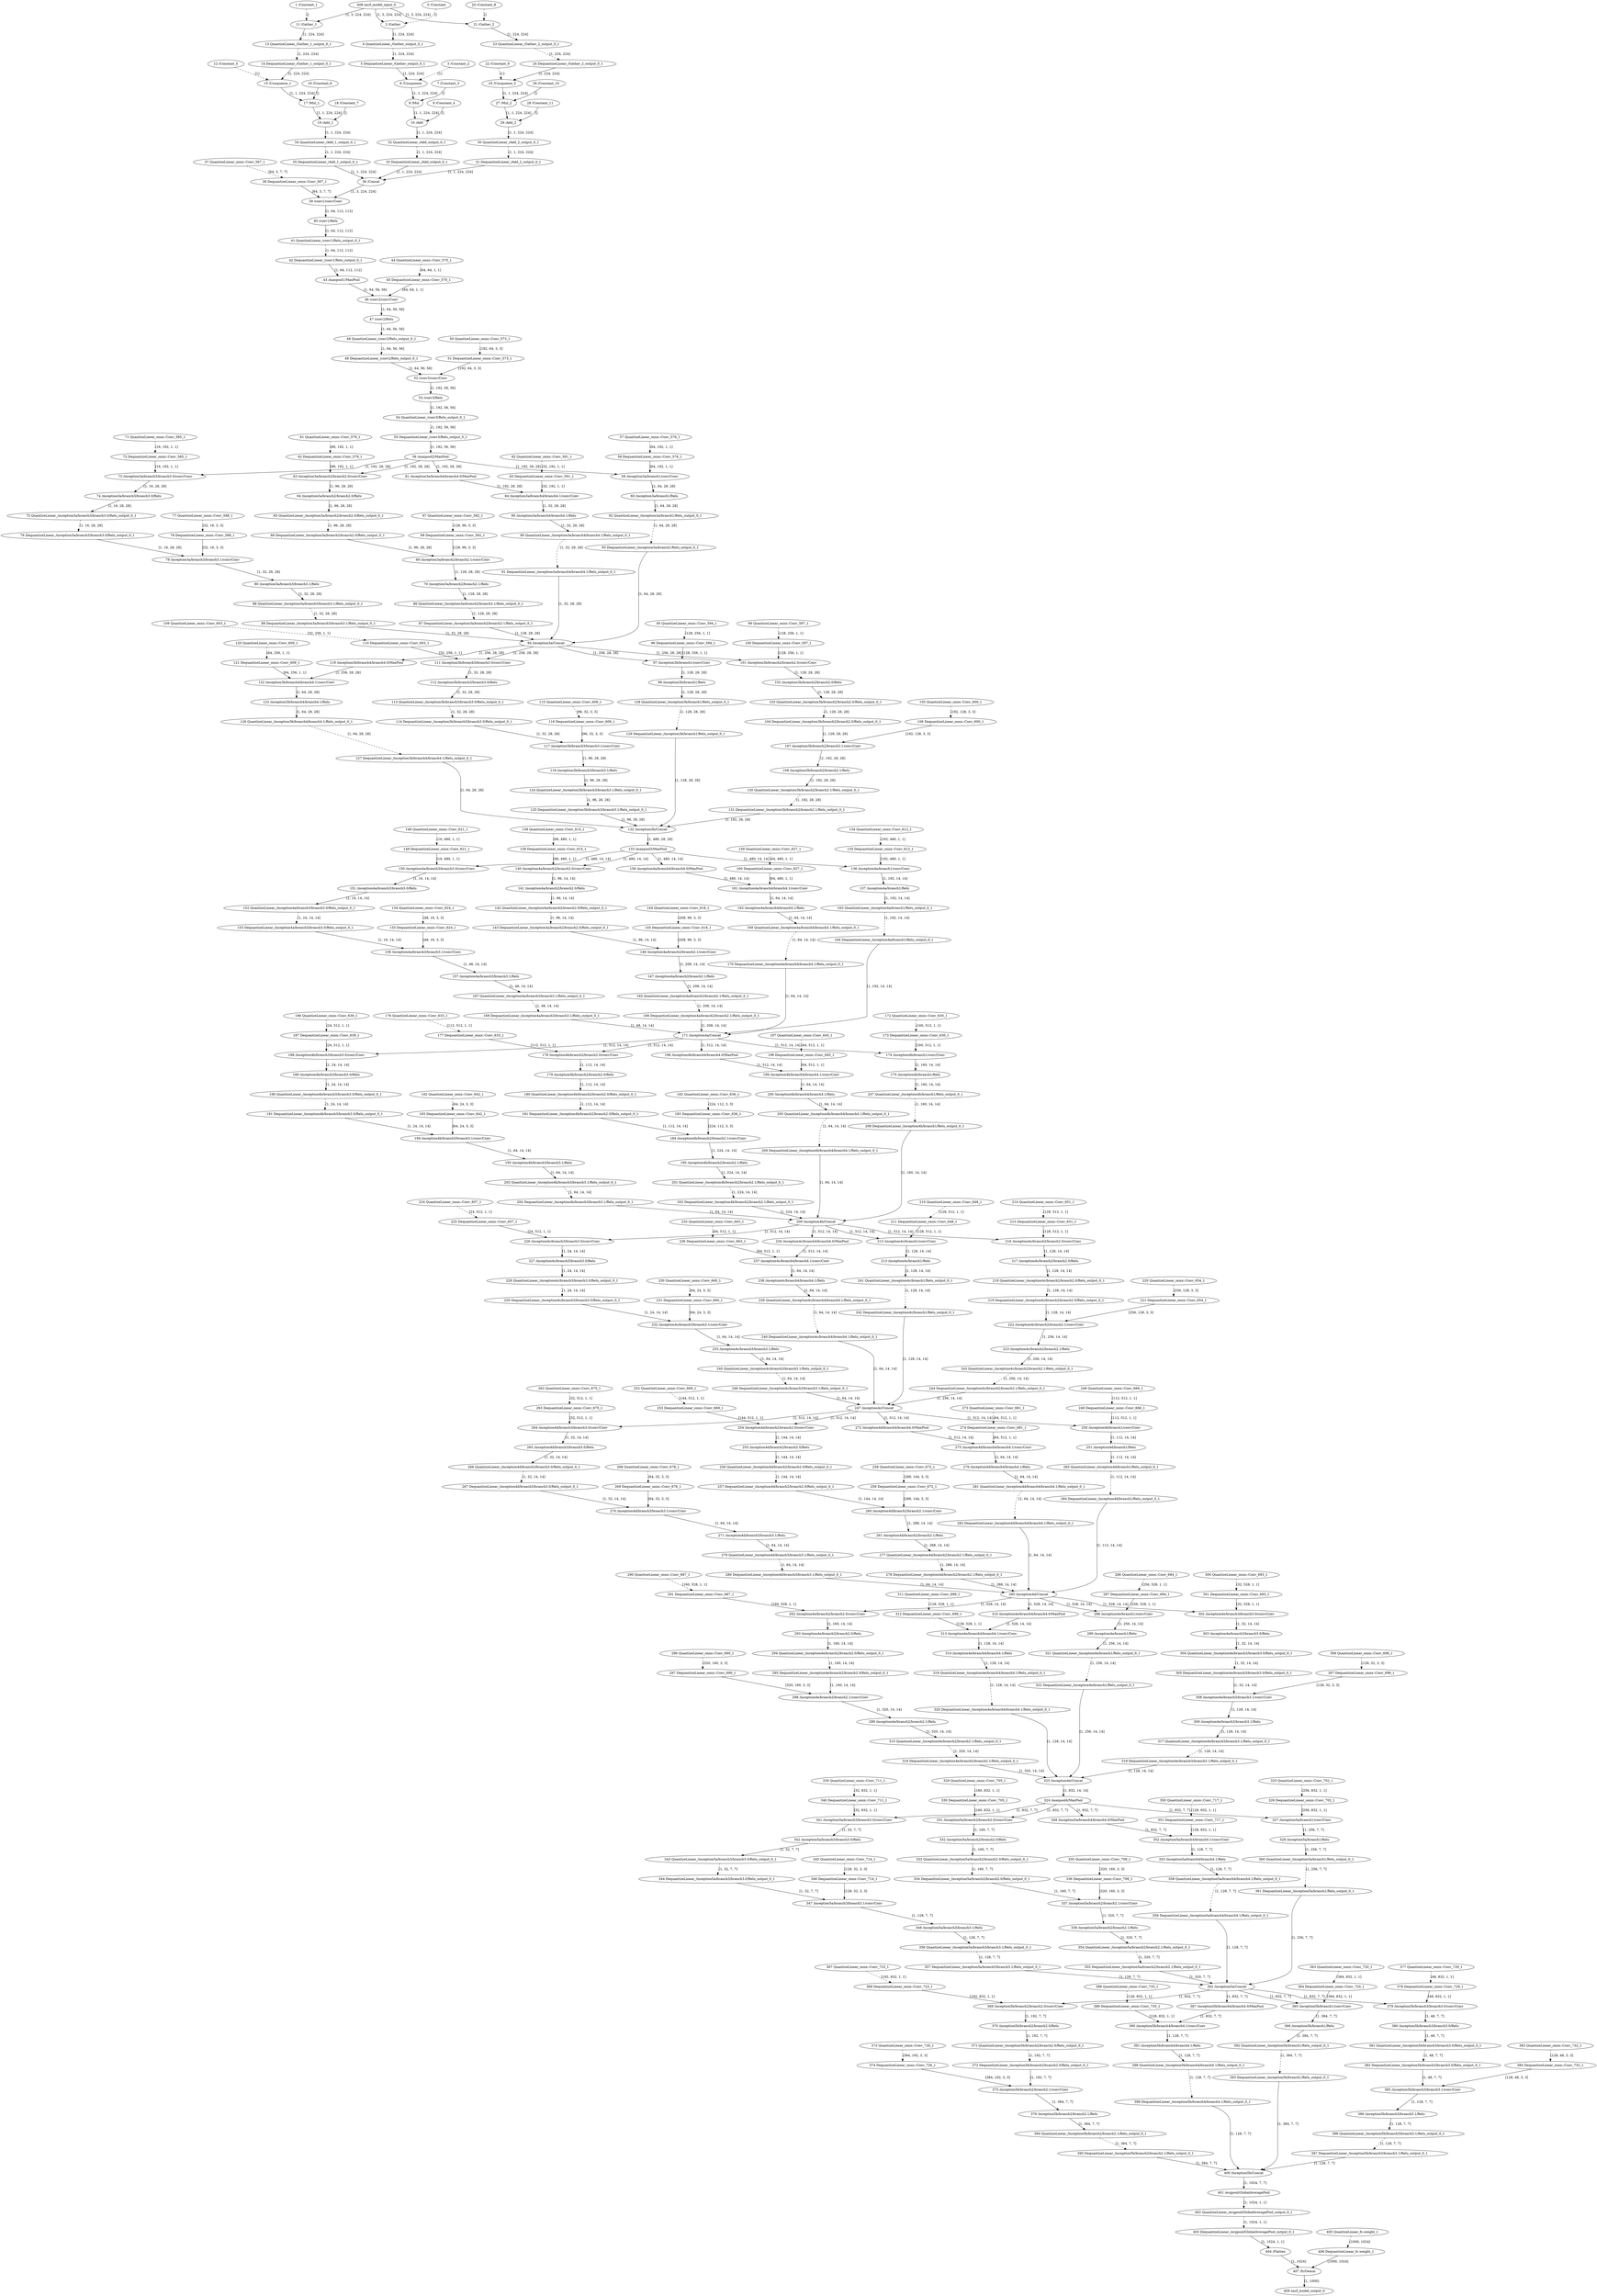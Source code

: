 strict digraph  {
"0 /Constant" [id=0, type=Constant];
"1 /Constant_1" [id=1, type=Constant];
"2 /Gather" [id=2, type=Gather];
"3 /Constant_2" [id=3, type=Constant];
"4 QuantizeLinear_/Gather_output_0_1" [id=4, type=QuantizeLinear];
"5 DequantizeLinear_/Gather_output_0_1" [id=5, type=DequantizeLinear];
"6 /Unsqueeze" [id=6, type=Unsqueeze];
"7 /Constant_3" [id=7, type=Constant];
"8 /Mul" [id=8, type=Mul];
"9 /Constant_4" [id=9, type=Constant];
"10 /Add" [id=10, type=Add];
"11 /Gather_1" [id=11, type=Gather];
"12 /Constant_5" [id=12, type=Constant];
"13 QuantizeLinear_/Gather_1_output_0_1" [id=13, type=QuantizeLinear];
"14 DequantizeLinear_/Gather_1_output_0_1" [id=14, type=DequantizeLinear];
"15 /Unsqueeze_1" [id=15, type=Unsqueeze];
"16 /Constant_6" [id=16, type=Constant];
"17 /Mul_1" [id=17, type=Mul];
"18 /Constant_7" [id=18, type=Constant];
"19 /Add_1" [id=19, type=Add];
"20 /Constant_8" [id=20, type=Constant];
"21 /Gather_2" [id=21, type=Gather];
"22 /Constant_9" [id=22, type=Constant];
"23 QuantizeLinear_/Gather_2_output_0_1" [id=23, type=QuantizeLinear];
"24 DequantizeLinear_/Gather_2_output_0_1" [id=24, type=DequantizeLinear];
"25 /Unsqueeze_2" [id=25, type=Unsqueeze];
"26 /Constant_10" [id=26, type=Constant];
"27 /Mul_2" [id=27, type=Mul];
"28 /Constant_11" [id=28, type=Constant];
"29 /Add_2" [id=29, type=Add];
"30 QuantizeLinear_/Add_2_output_0_1" [id=30, type=QuantizeLinear];
"31 DequantizeLinear_/Add_2_output_0_1" [id=31, type=DequantizeLinear];
"32 QuantizeLinear_/Add_output_0_1" [id=32, type=QuantizeLinear];
"33 DequantizeLinear_/Add_output_0_1" [id=33, type=DequantizeLinear];
"34 QuantizeLinear_/Add_1_output_0_1" [id=34, type=QuantizeLinear];
"35 DequantizeLinear_/Add_1_output_0_1" [id=35, type=DequantizeLinear];
"36 /Concat" [id=36, type=Concat];
"37 QuantizeLinear_onnx^^Conv_567_1" [id=37, label="37 QuantizeLinear_onnx::Conv_567_1", type=QuantizeLinear];
"38 DequantizeLinear_onnx^^Conv_567_1" [id=38, label="38 DequantizeLinear_onnx::Conv_567_1", type=DequantizeLinear];
"39 /conv1/conv/Conv" [id=39, type=Conv];
"40 /conv1/Relu" [id=40, type=Relu];
"41 QuantizeLinear_/conv1/Relu_output_0_1" [id=41, type=QuantizeLinear];
"42 DequantizeLinear_/conv1/Relu_output_0_1" [id=42, type=DequantizeLinear];
"43 /maxpool1/MaxPool" [id=43, type=MaxPool];
"44 QuantizeLinear_onnx^^Conv_570_1" [id=44, label="44 QuantizeLinear_onnx::Conv_570_1", type=QuantizeLinear];
"45 DequantizeLinear_onnx^^Conv_570_1" [id=45, label="45 DequantizeLinear_onnx::Conv_570_1", type=DequantizeLinear];
"46 /conv2/conv/Conv" [id=46, type=Conv];
"47 /conv2/Relu" [id=47, type=Relu];
"48 QuantizeLinear_/conv2/Relu_output_0_1" [id=48, type=QuantizeLinear];
"49 DequantizeLinear_/conv2/Relu_output_0_1" [id=49, type=DequantizeLinear];
"50 QuantizeLinear_onnx^^Conv_573_1" [id=50, label="50 QuantizeLinear_onnx::Conv_573_1", type=QuantizeLinear];
"51 DequantizeLinear_onnx^^Conv_573_1" [id=51, label="51 DequantizeLinear_onnx::Conv_573_1", type=DequantizeLinear];
"52 /conv3/conv/Conv" [id=52, type=Conv];
"53 /conv3/Relu" [id=53, type=Relu];
"54 QuantizeLinear_/conv3/Relu_output_0_1" [id=54, type=QuantizeLinear];
"55 DequantizeLinear_/conv3/Relu_output_0_1" [id=55, type=DequantizeLinear];
"56 /maxpool2/MaxPool" [id=56, type=MaxPool];
"57 QuantizeLinear_onnx^^Conv_576_1" [id=57, label="57 QuantizeLinear_onnx::Conv_576_1", type=QuantizeLinear];
"58 DequantizeLinear_onnx^^Conv_576_1" [id=58, label="58 DequantizeLinear_onnx::Conv_576_1", type=DequantizeLinear];
"59 /inception3a/branch1/conv/Conv" [id=59, type=Conv];
"60 /inception3a/branch1/Relu" [id=60, type=Relu];
"61 QuantizeLinear_onnx^^Conv_579_1" [id=61, label="61 QuantizeLinear_onnx::Conv_579_1", type=QuantizeLinear];
"62 DequantizeLinear_onnx^^Conv_579_1" [id=62, label="62 DequantizeLinear_onnx::Conv_579_1", type=DequantizeLinear];
"63 /inception3a/branch2/branch2.0/conv/Conv" [id=63, type=Conv];
"64 /inception3a/branch2/branch2.0/Relu" [id=64, type=Relu];
"65 QuantizeLinear_/inception3a/branch2/branch2.0/Relu_output_0_1" [id=65, type=QuantizeLinear];
"66 DequantizeLinear_/inception3a/branch2/branch2.0/Relu_output_0_1" [id=66, type=DequantizeLinear];
"67 QuantizeLinear_onnx^^Conv_582_1" [id=67, label="67 QuantizeLinear_onnx::Conv_582_1", type=QuantizeLinear];
"68 DequantizeLinear_onnx^^Conv_582_1" [id=68, label="68 DequantizeLinear_onnx::Conv_582_1", type=DequantizeLinear];
"69 /inception3a/branch2/branch2.1/conv/Conv" [id=69, type=Conv];
"70 /inception3a/branch2/branch2.1/Relu" [id=70, type=Relu];
"71 QuantizeLinear_onnx^^Conv_585_1" [id=71, label="71 QuantizeLinear_onnx::Conv_585_1", type=QuantizeLinear];
"72 DequantizeLinear_onnx^^Conv_585_1" [id=72, label="72 DequantizeLinear_onnx::Conv_585_1", type=DequantizeLinear];
"73 /inception3a/branch3/branch3.0/conv/Conv" [id=73, type=Conv];
"74 /inception3a/branch3/branch3.0/Relu" [id=74, type=Relu];
"75 QuantizeLinear_/inception3a/branch3/branch3.0/Relu_output_0_1" [id=75, type=QuantizeLinear];
"76 DequantizeLinear_/inception3a/branch3/branch3.0/Relu_output_0_1" [id=76, type=DequantizeLinear];
"77 QuantizeLinear_onnx^^Conv_588_1" [id=77, label="77 QuantizeLinear_onnx::Conv_588_1", type=QuantizeLinear];
"78 DequantizeLinear_onnx^^Conv_588_1" [id=78, label="78 DequantizeLinear_onnx::Conv_588_1", type=DequantizeLinear];
"79 /inception3a/branch3/branch3.1/conv/Conv" [id=79, type=Conv];
"80 /inception3a/branch3/branch3.1/Relu" [id=80, type=Relu];
"81 /inception3a/branch4/branch4.0/MaxPool" [id=81, type=MaxPool];
"82 QuantizeLinear_onnx^^Conv_591_1" [id=82, label="82 QuantizeLinear_onnx::Conv_591_1", type=QuantizeLinear];
"83 DequantizeLinear_onnx^^Conv_591_1" [id=83, label="83 DequantizeLinear_onnx::Conv_591_1", type=DequantizeLinear];
"84 /inception3a/branch4/branch4.1/conv/Conv" [id=84, type=Conv];
"85 /inception3a/branch4/branch4.1/Relu" [id=85, type=Relu];
"86 QuantizeLinear_/inception3a/branch2/branch2.1/Relu_output_0_1" [id=86, type=QuantizeLinear];
"87 DequantizeLinear_/inception3a/branch2/branch2.1/Relu_output_0_1" [id=87, type=DequantizeLinear];
"88 QuantizeLinear_/inception3a/branch3/branch3.1/Relu_output_0_1" [id=88, type=QuantizeLinear];
"89 DequantizeLinear_/inception3a/branch3/branch3.1/Relu_output_0_1" [id=89, type=DequantizeLinear];
"90 QuantizeLinear_/inception3a/branch4/branch4.1/Relu_output_0_1" [id=90, type=QuantizeLinear];
"91 DequantizeLinear_/inception3a/branch4/branch4.1/Relu_output_0_1" [id=91, type=DequantizeLinear];
"92 QuantizeLinear_/inception3a/branch1/Relu_output_0_1" [id=92, type=QuantizeLinear];
"93 DequantizeLinear_/inception3a/branch1/Relu_output_0_1" [id=93, type=DequantizeLinear];
"94 /inception3a/Concat" [id=94, type=Concat];
"95 QuantizeLinear_onnx^^Conv_594_1" [id=95, label="95 QuantizeLinear_onnx::Conv_594_1", type=QuantizeLinear];
"96 DequantizeLinear_onnx^^Conv_594_1" [id=96, label="96 DequantizeLinear_onnx::Conv_594_1", type=DequantizeLinear];
"97 /inception3b/branch1/conv/Conv" [id=97, type=Conv];
"98 /inception3b/branch1/Relu" [id=98, type=Relu];
"99 QuantizeLinear_onnx^^Conv_597_1" [id=99, label="99 QuantizeLinear_onnx::Conv_597_1", type=QuantizeLinear];
"100 DequantizeLinear_onnx^^Conv_597_1" [id=100, label="100 DequantizeLinear_onnx::Conv_597_1", type=DequantizeLinear];
"101 /inception3b/branch2/branch2.0/conv/Conv" [id=101, type=Conv];
"102 /inception3b/branch2/branch2.0/Relu" [id=102, type=Relu];
"103 QuantizeLinear_/inception3b/branch2/branch2.0/Relu_output_0_1" [id=103, type=QuantizeLinear];
"104 DequantizeLinear_/inception3b/branch2/branch2.0/Relu_output_0_1" [id=104, type=DequantizeLinear];
"105 QuantizeLinear_onnx^^Conv_600_1" [id=105, label="105 QuantizeLinear_onnx::Conv_600_1", type=QuantizeLinear];
"106 DequantizeLinear_onnx^^Conv_600_1" [id=106, label="106 DequantizeLinear_onnx::Conv_600_1", type=DequantizeLinear];
"107 /inception3b/branch2/branch2.1/conv/Conv" [id=107, type=Conv];
"108 /inception3b/branch2/branch2.1/Relu" [id=108, type=Relu];
"109 QuantizeLinear_onnx^^Conv_603_1" [id=109, label="109 QuantizeLinear_onnx::Conv_603_1", type=QuantizeLinear];
"110 DequantizeLinear_onnx^^Conv_603_1" [id=110, label="110 DequantizeLinear_onnx::Conv_603_1", type=DequantizeLinear];
"111 /inception3b/branch3/branch3.0/conv/Conv" [id=111, type=Conv];
"112 /inception3b/branch3/branch3.0/Relu" [id=112, type=Relu];
"113 QuantizeLinear_/inception3b/branch3/branch3.0/Relu_output_0_1" [id=113, type=QuantizeLinear];
"114 DequantizeLinear_/inception3b/branch3/branch3.0/Relu_output_0_1" [id=114, type=DequantizeLinear];
"115 QuantizeLinear_onnx^^Conv_606_1" [id=115, label="115 QuantizeLinear_onnx::Conv_606_1", type=QuantizeLinear];
"116 DequantizeLinear_onnx^^Conv_606_1" [id=116, label="116 DequantizeLinear_onnx::Conv_606_1", type=DequantizeLinear];
"117 /inception3b/branch3/branch3.1/conv/Conv" [id=117, type=Conv];
"118 /inception3b/branch3/branch3.1/Relu" [id=118, type=Relu];
"119 /inception3b/branch4/branch4.0/MaxPool" [id=119, type=MaxPool];
"120 QuantizeLinear_onnx^^Conv_609_1" [id=120, label="120 QuantizeLinear_onnx::Conv_609_1", type=QuantizeLinear];
"121 DequantizeLinear_onnx^^Conv_609_1" [id=121, label="121 DequantizeLinear_onnx::Conv_609_1", type=DequantizeLinear];
"122 /inception3b/branch4/branch4.1/conv/Conv" [id=122, type=Conv];
"123 /inception3b/branch4/branch4.1/Relu" [id=123, type=Relu];
"124 QuantizeLinear_/inception3b/branch3/branch3.1/Relu_output_0_1" [id=124, type=QuantizeLinear];
"125 DequantizeLinear_/inception3b/branch3/branch3.1/Relu_output_0_1" [id=125, type=DequantizeLinear];
"126 QuantizeLinear_/inception3b/branch4/branch4.1/Relu_output_0_1" [id=126, type=QuantizeLinear];
"127 DequantizeLinear_/inception3b/branch4/branch4.1/Relu_output_0_1" [id=127, type=DequantizeLinear];
"128 QuantizeLinear_/inception3b/branch1/Relu_output_0_1" [id=128, type=QuantizeLinear];
"129 DequantizeLinear_/inception3b/branch1/Relu_output_0_1" [id=129, type=DequantizeLinear];
"130 QuantizeLinear_/inception3b/branch2/branch2.1/Relu_output_0_1" [id=130, type=QuantizeLinear];
"131 DequantizeLinear_/inception3b/branch2/branch2.1/Relu_output_0_1" [id=131, type=DequantizeLinear];
"132 /inception3b/Concat" [id=132, type=Concat];
"133 /maxpool3/MaxPool" [id=133, type=MaxPool];
"134 QuantizeLinear_onnx^^Conv_612_1" [id=134, label="134 QuantizeLinear_onnx::Conv_612_1", type=QuantizeLinear];
"135 DequantizeLinear_onnx^^Conv_612_1" [id=135, label="135 DequantizeLinear_onnx::Conv_612_1", type=DequantizeLinear];
"136 /inception4a/branch1/conv/Conv" [id=136, type=Conv];
"137 /inception4a/branch1/Relu" [id=137, type=Relu];
"138 QuantizeLinear_onnx^^Conv_615_1" [id=138, label="138 QuantizeLinear_onnx::Conv_615_1", type=QuantizeLinear];
"139 DequantizeLinear_onnx^^Conv_615_1" [id=139, label="139 DequantizeLinear_onnx::Conv_615_1", type=DequantizeLinear];
"140 /inception4a/branch2/branch2.0/conv/Conv" [id=140, type=Conv];
"141 /inception4a/branch2/branch2.0/Relu" [id=141, type=Relu];
"142 QuantizeLinear_/inception4a/branch2/branch2.0/Relu_output_0_1" [id=142, type=QuantizeLinear];
"143 DequantizeLinear_/inception4a/branch2/branch2.0/Relu_output_0_1" [id=143, type=DequantizeLinear];
"144 QuantizeLinear_onnx^^Conv_618_1" [id=144, label="144 QuantizeLinear_onnx::Conv_618_1", type=QuantizeLinear];
"145 DequantizeLinear_onnx^^Conv_618_1" [id=145, label="145 DequantizeLinear_onnx::Conv_618_1", type=DequantizeLinear];
"146 /inception4a/branch2/branch2.1/conv/Conv" [id=146, type=Conv];
"147 /inception4a/branch2/branch2.1/Relu" [id=147, type=Relu];
"148 QuantizeLinear_onnx^^Conv_621_1" [id=148, label="148 QuantizeLinear_onnx::Conv_621_1", type=QuantizeLinear];
"149 DequantizeLinear_onnx^^Conv_621_1" [id=149, label="149 DequantizeLinear_onnx::Conv_621_1", type=DequantizeLinear];
"150 /inception4a/branch3/branch3.0/conv/Conv" [id=150, type=Conv];
"151 /inception4a/branch3/branch3.0/Relu" [id=151, type=Relu];
"152 QuantizeLinear_/inception4a/branch3/branch3.0/Relu_output_0_1" [id=152, type=QuantizeLinear];
"153 DequantizeLinear_/inception4a/branch3/branch3.0/Relu_output_0_1" [id=153, type=DequantizeLinear];
"154 QuantizeLinear_onnx^^Conv_624_1" [id=154, label="154 QuantizeLinear_onnx::Conv_624_1", type=QuantizeLinear];
"155 DequantizeLinear_onnx^^Conv_624_1" [id=155, label="155 DequantizeLinear_onnx::Conv_624_1", type=DequantizeLinear];
"156 /inception4a/branch3/branch3.1/conv/Conv" [id=156, type=Conv];
"157 /inception4a/branch3/branch3.1/Relu" [id=157, type=Relu];
"158 /inception4a/branch4/branch4.0/MaxPool" [id=158, type=MaxPool];
"159 QuantizeLinear_onnx^^Conv_627_1" [id=159, label="159 QuantizeLinear_onnx::Conv_627_1", type=QuantizeLinear];
"160 DequantizeLinear_onnx^^Conv_627_1" [id=160, label="160 DequantizeLinear_onnx::Conv_627_1", type=DequantizeLinear];
"161 /inception4a/branch4/branch4.1/conv/Conv" [id=161, type=Conv];
"162 /inception4a/branch4/branch4.1/Relu" [id=162, type=Relu];
"163 QuantizeLinear_/inception4a/branch1/Relu_output_0_1" [id=163, type=QuantizeLinear];
"164 DequantizeLinear_/inception4a/branch1/Relu_output_0_1" [id=164, type=DequantizeLinear];
"165 QuantizeLinear_/inception4a/branch2/branch2.1/Relu_output_0_1" [id=165, type=QuantizeLinear];
"166 DequantizeLinear_/inception4a/branch2/branch2.1/Relu_output_0_1" [id=166, type=DequantizeLinear];
"167 QuantizeLinear_/inception4a/branch3/branch3.1/Relu_output_0_1" [id=167, type=QuantizeLinear];
"168 DequantizeLinear_/inception4a/branch3/branch3.1/Relu_output_0_1" [id=168, type=DequantizeLinear];
"169 QuantizeLinear_/inception4a/branch4/branch4.1/Relu_output_0_1" [id=169, type=QuantizeLinear];
"170 DequantizeLinear_/inception4a/branch4/branch4.1/Relu_output_0_1" [id=170, type=DequantizeLinear];
"171 /inception4a/Concat" [id=171, type=Concat];
"172 QuantizeLinear_onnx^^Conv_630_1" [id=172, label="172 QuantizeLinear_onnx::Conv_630_1", type=QuantizeLinear];
"173 DequantizeLinear_onnx^^Conv_630_1" [id=173, label="173 DequantizeLinear_onnx::Conv_630_1", type=DequantizeLinear];
"174 /inception4b/branch1/conv/Conv" [id=174, type=Conv];
"175 /inception4b/branch1/Relu" [id=175, type=Relu];
"176 QuantizeLinear_onnx^^Conv_633_1" [id=176, label="176 QuantizeLinear_onnx::Conv_633_1", type=QuantizeLinear];
"177 DequantizeLinear_onnx^^Conv_633_1" [id=177, label="177 DequantizeLinear_onnx::Conv_633_1", type=DequantizeLinear];
"178 /inception4b/branch2/branch2.0/conv/Conv" [id=178, type=Conv];
"179 /inception4b/branch2/branch2.0/Relu" [id=179, type=Relu];
"180 QuantizeLinear_/inception4b/branch2/branch2.0/Relu_output_0_1" [id=180, type=QuantizeLinear];
"181 DequantizeLinear_/inception4b/branch2/branch2.0/Relu_output_0_1" [id=181, type=DequantizeLinear];
"182 QuantizeLinear_onnx^^Conv_636_1" [id=182, label="182 QuantizeLinear_onnx::Conv_636_1", type=QuantizeLinear];
"183 DequantizeLinear_onnx^^Conv_636_1" [id=183, label="183 DequantizeLinear_onnx::Conv_636_1", type=DequantizeLinear];
"184 /inception4b/branch2/branch2.1/conv/Conv" [id=184, type=Conv];
"185 /inception4b/branch2/branch2.1/Relu" [id=185, type=Relu];
"186 QuantizeLinear_onnx^^Conv_639_1" [id=186, label="186 QuantizeLinear_onnx::Conv_639_1", type=QuantizeLinear];
"187 DequantizeLinear_onnx^^Conv_639_1" [id=187, label="187 DequantizeLinear_onnx::Conv_639_1", type=DequantizeLinear];
"188 /inception4b/branch3/branch3.0/conv/Conv" [id=188, type=Conv];
"189 /inception4b/branch3/branch3.0/Relu" [id=189, type=Relu];
"190 QuantizeLinear_/inception4b/branch3/branch3.0/Relu_output_0_1" [id=190, type=QuantizeLinear];
"191 DequantizeLinear_/inception4b/branch3/branch3.0/Relu_output_0_1" [id=191, type=DequantizeLinear];
"192 QuantizeLinear_onnx^^Conv_642_1" [id=192, label="192 QuantizeLinear_onnx::Conv_642_1", type=QuantizeLinear];
"193 DequantizeLinear_onnx^^Conv_642_1" [id=193, label="193 DequantizeLinear_onnx::Conv_642_1", type=DequantizeLinear];
"194 /inception4b/branch3/branch3.1/conv/Conv" [id=194, type=Conv];
"195 /inception4b/branch3/branch3.1/Relu" [id=195, type=Relu];
"196 /inception4b/branch4/branch4.0/MaxPool" [id=196, type=MaxPool];
"197 QuantizeLinear_onnx^^Conv_645_1" [id=197, label="197 QuantizeLinear_onnx::Conv_645_1", type=QuantizeLinear];
"198 DequantizeLinear_onnx^^Conv_645_1" [id=198, label="198 DequantizeLinear_onnx::Conv_645_1", type=DequantizeLinear];
"199 /inception4b/branch4/branch4.1/conv/Conv" [id=199, type=Conv];
"200 /inception4b/branch4/branch4.1/Relu" [id=200, type=Relu];
"201 QuantizeLinear_/inception4b/branch2/branch2.1/Relu_output_0_1" [id=201, type=QuantizeLinear];
"202 DequantizeLinear_/inception4b/branch2/branch2.1/Relu_output_0_1" [id=202, type=DequantizeLinear];
"203 QuantizeLinear_/inception4b/branch3/branch3.1/Relu_output_0_1" [id=203, type=QuantizeLinear];
"204 DequantizeLinear_/inception4b/branch3/branch3.1/Relu_output_0_1" [id=204, type=DequantizeLinear];
"205 QuantizeLinear_/inception4b/branch4/branch4.1/Relu_output_0_1" [id=205, type=QuantizeLinear];
"206 DequantizeLinear_/inception4b/branch4/branch4.1/Relu_output_0_1" [id=206, type=DequantizeLinear];
"207 QuantizeLinear_/inception4b/branch1/Relu_output_0_1" [id=207, type=QuantizeLinear];
"208 DequantizeLinear_/inception4b/branch1/Relu_output_0_1" [id=208, type=DequantizeLinear];
"209 /inception4b/Concat" [id=209, type=Concat];
"210 QuantizeLinear_onnx^^Conv_648_1" [id=210, label="210 QuantizeLinear_onnx::Conv_648_1", type=QuantizeLinear];
"211 DequantizeLinear_onnx^^Conv_648_1" [id=211, label="211 DequantizeLinear_onnx::Conv_648_1", type=DequantizeLinear];
"212 /inception4c/branch1/conv/Conv" [id=212, type=Conv];
"213 /inception4c/branch1/Relu" [id=213, type=Relu];
"214 QuantizeLinear_onnx^^Conv_651_1" [id=214, label="214 QuantizeLinear_onnx::Conv_651_1", type=QuantizeLinear];
"215 DequantizeLinear_onnx^^Conv_651_1" [id=215, label="215 DequantizeLinear_onnx::Conv_651_1", type=DequantizeLinear];
"216 /inception4c/branch2/branch2.0/conv/Conv" [id=216, type=Conv];
"217 /inception4c/branch2/branch2.0/Relu" [id=217, type=Relu];
"218 QuantizeLinear_/inception4c/branch2/branch2.0/Relu_output_0_1" [id=218, type=QuantizeLinear];
"219 DequantizeLinear_/inception4c/branch2/branch2.0/Relu_output_0_1" [id=219, type=DequantizeLinear];
"220 QuantizeLinear_onnx^^Conv_654_1" [id=220, label="220 QuantizeLinear_onnx::Conv_654_1", type=QuantizeLinear];
"221 DequantizeLinear_onnx^^Conv_654_1" [id=221, label="221 DequantizeLinear_onnx::Conv_654_1", type=DequantizeLinear];
"222 /inception4c/branch2/branch2.1/conv/Conv" [id=222, type=Conv];
"223 /inception4c/branch2/branch2.1/Relu" [id=223, type=Relu];
"224 QuantizeLinear_onnx^^Conv_657_1" [id=224, label="224 QuantizeLinear_onnx::Conv_657_1", type=QuantizeLinear];
"225 DequantizeLinear_onnx^^Conv_657_1" [id=225, label="225 DequantizeLinear_onnx::Conv_657_1", type=DequantizeLinear];
"226 /inception4c/branch3/branch3.0/conv/Conv" [id=226, type=Conv];
"227 /inception4c/branch3/branch3.0/Relu" [id=227, type=Relu];
"228 QuantizeLinear_/inception4c/branch3/branch3.0/Relu_output_0_1" [id=228, type=QuantizeLinear];
"229 DequantizeLinear_/inception4c/branch3/branch3.0/Relu_output_0_1" [id=229, type=DequantizeLinear];
"230 QuantizeLinear_onnx^^Conv_660_1" [id=230, label="230 QuantizeLinear_onnx::Conv_660_1", type=QuantizeLinear];
"231 DequantizeLinear_onnx^^Conv_660_1" [id=231, label="231 DequantizeLinear_onnx::Conv_660_1", type=DequantizeLinear];
"232 /inception4c/branch3/branch3.1/conv/Conv" [id=232, type=Conv];
"233 /inception4c/branch3/branch3.1/Relu" [id=233, type=Relu];
"234 /inception4c/branch4/branch4.0/MaxPool" [id=234, type=MaxPool];
"235 QuantizeLinear_onnx^^Conv_663_1" [id=235, label="235 QuantizeLinear_onnx::Conv_663_1", type=QuantizeLinear];
"236 DequantizeLinear_onnx^^Conv_663_1" [id=236, label="236 DequantizeLinear_onnx::Conv_663_1", type=DequantizeLinear];
"237 /inception4c/branch4/branch4.1/conv/Conv" [id=237, type=Conv];
"238 /inception4c/branch4/branch4.1/Relu" [id=238, type=Relu];
"239 QuantizeLinear_/inception4c/branch4/branch4.1/Relu_output_0_1" [id=239, type=QuantizeLinear];
"240 DequantizeLinear_/inception4c/branch4/branch4.1/Relu_output_0_1" [id=240, type=DequantizeLinear];
"241 QuantizeLinear_/inception4c/branch1/Relu_output_0_1" [id=241, type=QuantizeLinear];
"242 DequantizeLinear_/inception4c/branch1/Relu_output_0_1" [id=242, type=DequantizeLinear];
"243 QuantizeLinear_/inception4c/branch2/branch2.1/Relu_output_0_1" [id=243, type=QuantizeLinear];
"244 DequantizeLinear_/inception4c/branch2/branch2.1/Relu_output_0_1" [id=244, type=DequantizeLinear];
"245 QuantizeLinear_/inception4c/branch3/branch3.1/Relu_output_0_1" [id=245, type=QuantizeLinear];
"246 DequantizeLinear_/inception4c/branch3/branch3.1/Relu_output_0_1" [id=246, type=DequantizeLinear];
"247 /inception4c/Concat" [id=247, type=Concat];
"248 QuantizeLinear_onnx^^Conv_666_1" [id=248, label="248 QuantizeLinear_onnx::Conv_666_1", type=QuantizeLinear];
"249 DequantizeLinear_onnx^^Conv_666_1" [id=249, label="249 DequantizeLinear_onnx::Conv_666_1", type=DequantizeLinear];
"250 /inception4d/branch1/conv/Conv" [id=250, type=Conv];
"251 /inception4d/branch1/Relu" [id=251, type=Relu];
"252 QuantizeLinear_onnx^^Conv_669_1" [id=252, label="252 QuantizeLinear_onnx::Conv_669_1", type=QuantizeLinear];
"253 DequantizeLinear_onnx^^Conv_669_1" [id=253, label="253 DequantizeLinear_onnx::Conv_669_1", type=DequantizeLinear];
"254 /inception4d/branch2/branch2.0/conv/Conv" [id=254, type=Conv];
"255 /inception4d/branch2/branch2.0/Relu" [id=255, type=Relu];
"256 QuantizeLinear_/inception4d/branch2/branch2.0/Relu_output_0_1" [id=256, type=QuantizeLinear];
"257 DequantizeLinear_/inception4d/branch2/branch2.0/Relu_output_0_1" [id=257, type=DequantizeLinear];
"258 QuantizeLinear_onnx^^Conv_672_1" [id=258, label="258 QuantizeLinear_onnx::Conv_672_1", type=QuantizeLinear];
"259 DequantizeLinear_onnx^^Conv_672_1" [id=259, label="259 DequantizeLinear_onnx::Conv_672_1", type=DequantizeLinear];
"260 /inception4d/branch2/branch2.1/conv/Conv" [id=260, type=Conv];
"261 /inception4d/branch2/branch2.1/Relu" [id=261, type=Relu];
"262 QuantizeLinear_onnx^^Conv_675_1" [id=262, label="262 QuantizeLinear_onnx::Conv_675_1", type=QuantizeLinear];
"263 DequantizeLinear_onnx^^Conv_675_1" [id=263, label="263 DequantizeLinear_onnx::Conv_675_1", type=DequantizeLinear];
"264 /inception4d/branch3/branch3.0/conv/Conv" [id=264, type=Conv];
"265 /inception4d/branch3/branch3.0/Relu" [id=265, type=Relu];
"266 QuantizeLinear_/inception4d/branch3/branch3.0/Relu_output_0_1" [id=266, type=QuantizeLinear];
"267 DequantizeLinear_/inception4d/branch3/branch3.0/Relu_output_0_1" [id=267, type=DequantizeLinear];
"268 QuantizeLinear_onnx^^Conv_678_1" [id=268, label="268 QuantizeLinear_onnx::Conv_678_1", type=QuantizeLinear];
"269 DequantizeLinear_onnx^^Conv_678_1" [id=269, label="269 DequantizeLinear_onnx::Conv_678_1", type=DequantizeLinear];
"270 /inception4d/branch3/branch3.1/conv/Conv" [id=270, type=Conv];
"271 /inception4d/branch3/branch3.1/Relu" [id=271, type=Relu];
"272 /inception4d/branch4/branch4.0/MaxPool" [id=272, type=MaxPool];
"273 QuantizeLinear_onnx^^Conv_681_1" [id=273, label="273 QuantizeLinear_onnx::Conv_681_1", type=QuantizeLinear];
"274 DequantizeLinear_onnx^^Conv_681_1" [id=274, label="274 DequantizeLinear_onnx::Conv_681_1", type=DequantizeLinear];
"275 /inception4d/branch4/branch4.1/conv/Conv" [id=275, type=Conv];
"276 /inception4d/branch4/branch4.1/Relu" [id=276, type=Relu];
"277 QuantizeLinear_/inception4d/branch2/branch2.1/Relu_output_0_1" [id=277, type=QuantizeLinear];
"278 DequantizeLinear_/inception4d/branch2/branch2.1/Relu_output_0_1" [id=278, type=DequantizeLinear];
"279 QuantizeLinear_/inception4d/branch3/branch3.1/Relu_output_0_1" [id=279, type=QuantizeLinear];
"280 DequantizeLinear_/inception4d/branch3/branch3.1/Relu_output_0_1" [id=280, type=DequantizeLinear];
"281 QuantizeLinear_/inception4d/branch4/branch4.1/Relu_output_0_1" [id=281, type=QuantizeLinear];
"282 DequantizeLinear_/inception4d/branch4/branch4.1/Relu_output_0_1" [id=282, type=DequantizeLinear];
"283 QuantizeLinear_/inception4d/branch1/Relu_output_0_1" [id=283, type=QuantizeLinear];
"284 DequantizeLinear_/inception4d/branch1/Relu_output_0_1" [id=284, type=DequantizeLinear];
"285 /inception4d/Concat" [id=285, type=Concat];
"286 QuantizeLinear_onnx^^Conv_684_1" [id=286, label="286 QuantizeLinear_onnx::Conv_684_1", type=QuantizeLinear];
"287 DequantizeLinear_onnx^^Conv_684_1" [id=287, label="287 DequantizeLinear_onnx::Conv_684_1", type=DequantizeLinear];
"288 /inception4e/branch1/conv/Conv" [id=288, type=Conv];
"289 /inception4e/branch1/Relu" [id=289, type=Relu];
"290 QuantizeLinear_onnx^^Conv_687_1" [id=290, label="290 QuantizeLinear_onnx::Conv_687_1", type=QuantizeLinear];
"291 DequantizeLinear_onnx^^Conv_687_1" [id=291, label="291 DequantizeLinear_onnx::Conv_687_1", type=DequantizeLinear];
"292 /inception4e/branch2/branch2.0/conv/Conv" [id=292, type=Conv];
"293 /inception4e/branch2/branch2.0/Relu" [id=293, type=Relu];
"294 QuantizeLinear_/inception4e/branch2/branch2.0/Relu_output_0_1" [id=294, type=QuantizeLinear];
"295 DequantizeLinear_/inception4e/branch2/branch2.0/Relu_output_0_1" [id=295, type=DequantizeLinear];
"296 QuantizeLinear_onnx^^Conv_690_1" [id=296, label="296 QuantizeLinear_onnx::Conv_690_1", type=QuantizeLinear];
"297 DequantizeLinear_onnx^^Conv_690_1" [id=297, label="297 DequantizeLinear_onnx::Conv_690_1", type=DequantizeLinear];
"298 /inception4e/branch2/branch2.1/conv/Conv" [id=298, type=Conv];
"299 /inception4e/branch2/branch2.1/Relu" [id=299, type=Relu];
"300 QuantizeLinear_onnx^^Conv_693_1" [id=300, label="300 QuantizeLinear_onnx::Conv_693_1", type=QuantizeLinear];
"301 DequantizeLinear_onnx^^Conv_693_1" [id=301, label="301 DequantizeLinear_onnx::Conv_693_1", type=DequantizeLinear];
"302 /inception4e/branch3/branch3.0/conv/Conv" [id=302, type=Conv];
"303 /inception4e/branch3/branch3.0/Relu" [id=303, type=Relu];
"304 QuantizeLinear_/inception4e/branch3/branch3.0/Relu_output_0_1" [id=304, type=QuantizeLinear];
"305 DequantizeLinear_/inception4e/branch3/branch3.0/Relu_output_0_1" [id=305, type=DequantizeLinear];
"306 QuantizeLinear_onnx^^Conv_696_1" [id=306, label="306 QuantizeLinear_onnx::Conv_696_1", type=QuantizeLinear];
"307 DequantizeLinear_onnx^^Conv_696_1" [id=307, label="307 DequantizeLinear_onnx::Conv_696_1", type=DequantizeLinear];
"308 /inception4e/branch3/branch3.1/conv/Conv" [id=308, type=Conv];
"309 /inception4e/branch3/branch3.1/Relu" [id=309, type=Relu];
"310 /inception4e/branch4/branch4.0/MaxPool" [id=310, type=MaxPool];
"311 QuantizeLinear_onnx^^Conv_699_1" [id=311, label="311 QuantizeLinear_onnx::Conv_699_1", type=QuantizeLinear];
"312 DequantizeLinear_onnx^^Conv_699_1" [id=312, label="312 DequantizeLinear_onnx::Conv_699_1", type=DequantizeLinear];
"313 /inception4e/branch4/branch4.1/conv/Conv" [id=313, type=Conv];
"314 /inception4e/branch4/branch4.1/Relu" [id=314, type=Relu];
"315 QuantizeLinear_/inception4e/branch2/branch2.1/Relu_output_0_1" [id=315, type=QuantizeLinear];
"316 DequantizeLinear_/inception4e/branch2/branch2.1/Relu_output_0_1" [id=316, type=DequantizeLinear];
"317 QuantizeLinear_/inception4e/branch3/branch3.1/Relu_output_0_1" [id=317, type=QuantizeLinear];
"318 DequantizeLinear_/inception4e/branch3/branch3.1/Relu_output_0_1" [id=318, type=DequantizeLinear];
"319 QuantizeLinear_/inception4e/branch4/branch4.1/Relu_output_0_1" [id=319, type=QuantizeLinear];
"320 DequantizeLinear_/inception4e/branch4/branch4.1/Relu_output_0_1" [id=320, type=DequantizeLinear];
"321 QuantizeLinear_/inception4e/branch1/Relu_output_0_1" [id=321, type=QuantizeLinear];
"322 DequantizeLinear_/inception4e/branch1/Relu_output_0_1" [id=322, type=DequantizeLinear];
"323 /inception4e/Concat" [id=323, type=Concat];
"324 /maxpool4/MaxPool" [id=324, type=MaxPool];
"325 QuantizeLinear_onnx^^Conv_702_1" [id=325, label="325 QuantizeLinear_onnx::Conv_702_1", type=QuantizeLinear];
"326 DequantizeLinear_onnx^^Conv_702_1" [id=326, label="326 DequantizeLinear_onnx::Conv_702_1", type=DequantizeLinear];
"327 /inception5a/branch1/conv/Conv" [id=327, type=Conv];
"328 /inception5a/branch1/Relu" [id=328, type=Relu];
"329 QuantizeLinear_onnx^^Conv_705_1" [id=329, label="329 QuantizeLinear_onnx::Conv_705_1", type=QuantizeLinear];
"330 DequantizeLinear_onnx^^Conv_705_1" [id=330, label="330 DequantizeLinear_onnx::Conv_705_1", type=DequantizeLinear];
"331 /inception5a/branch2/branch2.0/conv/Conv" [id=331, type=Conv];
"332 /inception5a/branch2/branch2.0/Relu" [id=332, type=Relu];
"333 QuantizeLinear_/inception5a/branch2/branch2.0/Relu_output_0_1" [id=333, type=QuantizeLinear];
"334 DequantizeLinear_/inception5a/branch2/branch2.0/Relu_output_0_1" [id=334, type=DequantizeLinear];
"335 QuantizeLinear_onnx^^Conv_708_1" [id=335, label="335 QuantizeLinear_onnx::Conv_708_1", type=QuantizeLinear];
"336 DequantizeLinear_onnx^^Conv_708_1" [id=336, label="336 DequantizeLinear_onnx::Conv_708_1", type=DequantizeLinear];
"337 /inception5a/branch2/branch2.1/conv/Conv" [id=337, type=Conv];
"338 /inception5a/branch2/branch2.1/Relu" [id=338, type=Relu];
"339 QuantizeLinear_onnx^^Conv_711_1" [id=339, label="339 QuantizeLinear_onnx::Conv_711_1", type=QuantizeLinear];
"340 DequantizeLinear_onnx^^Conv_711_1" [id=340, label="340 DequantizeLinear_onnx::Conv_711_1", type=DequantizeLinear];
"341 /inception5a/branch3/branch3.0/conv/Conv" [id=341, type=Conv];
"342 /inception5a/branch3/branch3.0/Relu" [id=342, type=Relu];
"343 QuantizeLinear_/inception5a/branch3/branch3.0/Relu_output_0_1" [id=343, type=QuantizeLinear];
"344 DequantizeLinear_/inception5a/branch3/branch3.0/Relu_output_0_1" [id=344, type=DequantizeLinear];
"345 QuantizeLinear_onnx^^Conv_714_1" [id=345, label="345 QuantizeLinear_onnx::Conv_714_1", type=QuantizeLinear];
"346 DequantizeLinear_onnx^^Conv_714_1" [id=346, label="346 DequantizeLinear_onnx::Conv_714_1", type=DequantizeLinear];
"347 /inception5a/branch3/branch3.1/conv/Conv" [id=347, type=Conv];
"348 /inception5a/branch3/branch3.1/Relu" [id=348, type=Relu];
"349 /inception5a/branch4/branch4.0/MaxPool" [id=349, type=MaxPool];
"350 QuantizeLinear_onnx^^Conv_717_1" [id=350, label="350 QuantizeLinear_onnx::Conv_717_1", type=QuantizeLinear];
"351 DequantizeLinear_onnx^^Conv_717_1" [id=351, label="351 DequantizeLinear_onnx::Conv_717_1", type=DequantizeLinear];
"352 /inception5a/branch4/branch4.1/conv/Conv" [id=352, type=Conv];
"353 /inception5a/branch4/branch4.1/Relu" [id=353, type=Relu];
"354 QuantizeLinear_/inception5a/branch2/branch2.1/Relu_output_0_1" [id=354, type=QuantizeLinear];
"355 DequantizeLinear_/inception5a/branch2/branch2.1/Relu_output_0_1" [id=355, type=DequantizeLinear];
"356 QuantizeLinear_/inception5a/branch3/branch3.1/Relu_output_0_1" [id=356, type=QuantizeLinear];
"357 DequantizeLinear_/inception5a/branch3/branch3.1/Relu_output_0_1" [id=357, type=DequantizeLinear];
"358 QuantizeLinear_/inception5a/branch4/branch4.1/Relu_output_0_1" [id=358, type=QuantizeLinear];
"359 DequantizeLinear_/inception5a/branch4/branch4.1/Relu_output_0_1" [id=359, type=DequantizeLinear];
"360 QuantizeLinear_/inception5a/branch1/Relu_output_0_1" [id=360, type=QuantizeLinear];
"361 DequantizeLinear_/inception5a/branch1/Relu_output_0_1" [id=361, type=DequantizeLinear];
"362 /inception5a/Concat" [id=362, type=Concat];
"363 QuantizeLinear_onnx^^Conv_720_1" [id=363, label="363 QuantizeLinear_onnx::Conv_720_1", type=QuantizeLinear];
"364 DequantizeLinear_onnx^^Conv_720_1" [id=364, label="364 DequantizeLinear_onnx::Conv_720_1", type=DequantizeLinear];
"365 /inception5b/branch1/conv/Conv" [id=365, type=Conv];
"366 /inception5b/branch1/Relu" [id=366, type=Relu];
"367 QuantizeLinear_onnx^^Conv_723_1" [id=367, label="367 QuantizeLinear_onnx::Conv_723_1", type=QuantizeLinear];
"368 DequantizeLinear_onnx^^Conv_723_1" [id=368, label="368 DequantizeLinear_onnx::Conv_723_1", type=DequantizeLinear];
"369 /inception5b/branch2/branch2.0/conv/Conv" [id=369, type=Conv];
"370 /inception5b/branch2/branch2.0/Relu" [id=370, type=Relu];
"371 QuantizeLinear_/inception5b/branch2/branch2.0/Relu_output_0_1" [id=371, type=QuantizeLinear];
"372 DequantizeLinear_/inception5b/branch2/branch2.0/Relu_output_0_1" [id=372, type=DequantizeLinear];
"373 QuantizeLinear_onnx^^Conv_726_1" [id=373, label="373 QuantizeLinear_onnx::Conv_726_1", type=QuantizeLinear];
"374 DequantizeLinear_onnx^^Conv_726_1" [id=374, label="374 DequantizeLinear_onnx::Conv_726_1", type=DequantizeLinear];
"375 /inception5b/branch2/branch2.1/conv/Conv" [id=375, type=Conv];
"376 /inception5b/branch2/branch2.1/Relu" [id=376, type=Relu];
"377 QuantizeLinear_onnx^^Conv_729_1" [id=377, label="377 QuantizeLinear_onnx::Conv_729_1", type=QuantizeLinear];
"378 DequantizeLinear_onnx^^Conv_729_1" [id=378, label="378 DequantizeLinear_onnx::Conv_729_1", type=DequantizeLinear];
"379 /inception5b/branch3/branch3.0/conv/Conv" [id=379, type=Conv];
"380 /inception5b/branch3/branch3.0/Relu" [id=380, type=Relu];
"381 QuantizeLinear_/inception5b/branch3/branch3.0/Relu_output_0_1" [id=381, type=QuantizeLinear];
"382 DequantizeLinear_/inception5b/branch3/branch3.0/Relu_output_0_1" [id=382, type=DequantizeLinear];
"383 QuantizeLinear_onnx^^Conv_732_1" [id=383, label="383 QuantizeLinear_onnx::Conv_732_1", type=QuantizeLinear];
"384 DequantizeLinear_onnx^^Conv_732_1" [id=384, label="384 DequantizeLinear_onnx::Conv_732_1", type=DequantizeLinear];
"385 /inception5b/branch3/branch3.1/conv/Conv" [id=385, type=Conv];
"386 /inception5b/branch3/branch3.1/Relu" [id=386, type=Relu];
"387 /inception5b/branch4/branch4.0/MaxPool" [id=387, type=MaxPool];
"388 QuantizeLinear_onnx^^Conv_735_1" [id=388, label="388 QuantizeLinear_onnx::Conv_735_1", type=QuantizeLinear];
"389 DequantizeLinear_onnx^^Conv_735_1" [id=389, label="389 DequantizeLinear_onnx::Conv_735_1", type=DequantizeLinear];
"390 /inception5b/branch4/branch4.1/conv/Conv" [id=390, type=Conv];
"391 /inception5b/branch4/branch4.1/Relu" [id=391, type=Relu];
"392 QuantizeLinear_/inception5b/branch1/Relu_output_0_1" [id=392, type=QuantizeLinear];
"393 DequantizeLinear_/inception5b/branch1/Relu_output_0_1" [id=393, type=DequantizeLinear];
"394 QuantizeLinear_/inception5b/branch2/branch2.1/Relu_output_0_1" [id=394, type=QuantizeLinear];
"395 DequantizeLinear_/inception5b/branch2/branch2.1/Relu_output_0_1" [id=395, type=DequantizeLinear];
"396 QuantizeLinear_/inception5b/branch3/branch3.1/Relu_output_0_1" [id=396, type=QuantizeLinear];
"397 DequantizeLinear_/inception5b/branch3/branch3.1/Relu_output_0_1" [id=397, type=DequantizeLinear];
"398 QuantizeLinear_/inception5b/branch4/branch4.1/Relu_output_0_1" [id=398, type=QuantizeLinear];
"399 DequantizeLinear_/inception5b/branch4/branch4.1/Relu_output_0_1" [id=399, type=DequantizeLinear];
"400 /inception5b/Concat" [id=400, type=Concat];
"401 /avgpool/GlobalAveragePool" [id=401, type=GlobalAveragePool];
"402 QuantizeLinear_/avgpool/GlobalAveragePool_output_0_1" [id=402, type=QuantizeLinear];
"403 DequantizeLinear_/avgpool/GlobalAveragePool_output_0_1" [id=403, type=DequantizeLinear];
"404 /Flatten" [id=404, type=Flatten];
"405 QuantizeLinear_fc.weight_1" [id=405, type=QuantizeLinear];
"406 DequantizeLinear_fc.weight_1" [id=406, type=DequantizeLinear];
"407 /fc/Gemm" [id=407, type=Gemm];
"408 nncf_model_input_0" [id=408, type=nncf_model_input];
"409 nncf_model_output_0" [id=409, type=nncf_model_output];
"0 /Constant" -> "2 /Gather"  [label="[]", style=dashed];
"1 /Constant_1" -> "11 /Gather_1"  [label="[]", style=dashed];
"2 /Gather" -> "4 QuantizeLinear_/Gather_output_0_1"  [label="[1, 224, 224]", style=solid];
"3 /Constant_2" -> "6 /Unsqueeze"  [label="[1]", style=dashed];
"4 QuantizeLinear_/Gather_output_0_1" -> "5 DequantizeLinear_/Gather_output_0_1"  [label="[1, 224, 224]", style=dashed];
"5 DequantizeLinear_/Gather_output_0_1" -> "6 /Unsqueeze"  [label="[1, 224, 224]", style=solid];
"6 /Unsqueeze" -> "8 /Mul"  [label="[1, 1, 224, 224]", style=solid];
"7 /Constant_3" -> "8 /Mul"  [label="[]", style=solid];
"8 /Mul" -> "10 /Add"  [label="[1, 1, 224, 224]", style=solid];
"9 /Constant_4" -> "10 /Add"  [label="[]", style=solid];
"10 /Add" -> "32 QuantizeLinear_/Add_output_0_1"  [label="[1, 1, 224, 224]", style=solid];
"11 /Gather_1" -> "13 QuantizeLinear_/Gather_1_output_0_1"  [label="[1, 224, 224]", style=solid];
"12 /Constant_5" -> "15 /Unsqueeze_1"  [label="[1]", style=dashed];
"13 QuantizeLinear_/Gather_1_output_0_1" -> "14 DequantizeLinear_/Gather_1_output_0_1"  [label="[1, 224, 224]", style=dashed];
"14 DequantizeLinear_/Gather_1_output_0_1" -> "15 /Unsqueeze_1"  [label="[1, 224, 224]", style=solid];
"15 /Unsqueeze_1" -> "17 /Mul_1"  [label="[1, 1, 224, 224]", style=solid];
"16 /Constant_6" -> "17 /Mul_1"  [label="[]", style=solid];
"17 /Mul_1" -> "19 /Add_1"  [label="[1, 1, 224, 224]", style=solid];
"18 /Constant_7" -> "19 /Add_1"  [label="[]", style=solid];
"19 /Add_1" -> "34 QuantizeLinear_/Add_1_output_0_1"  [label="[1, 1, 224, 224]", style=solid];
"20 /Constant_8" -> "21 /Gather_2"  [label="[]", style=dashed];
"21 /Gather_2" -> "23 QuantizeLinear_/Gather_2_output_0_1"  [label="[1, 224, 224]", style=solid];
"22 /Constant_9" -> "25 /Unsqueeze_2"  [label="[1]", style=dashed];
"23 QuantizeLinear_/Gather_2_output_0_1" -> "24 DequantizeLinear_/Gather_2_output_0_1"  [label="[1, 224, 224]", style=dashed];
"24 DequantizeLinear_/Gather_2_output_0_1" -> "25 /Unsqueeze_2"  [label="[1, 224, 224]", style=solid];
"25 /Unsqueeze_2" -> "27 /Mul_2"  [label="[1, 1, 224, 224]", style=solid];
"26 /Constant_10" -> "27 /Mul_2"  [label="[]", style=solid];
"27 /Mul_2" -> "29 /Add_2"  [label="[1, 1, 224, 224]", style=solid];
"28 /Constant_11" -> "29 /Add_2"  [label="[]", style=solid];
"29 /Add_2" -> "30 QuantizeLinear_/Add_2_output_0_1"  [label="[1, 1, 224, 224]", style=solid];
"30 QuantizeLinear_/Add_2_output_0_1" -> "31 DequantizeLinear_/Add_2_output_0_1"  [label="[1, 1, 224, 224]", style=dashed];
"31 DequantizeLinear_/Add_2_output_0_1" -> "36 /Concat"  [label="[1, 1, 224, 224]", style=solid];
"32 QuantizeLinear_/Add_output_0_1" -> "33 DequantizeLinear_/Add_output_0_1"  [label="[1, 1, 224, 224]", style=dashed];
"33 DequantizeLinear_/Add_output_0_1" -> "36 /Concat"  [label="[1, 1, 224, 224]", style=solid];
"34 QuantizeLinear_/Add_1_output_0_1" -> "35 DequantizeLinear_/Add_1_output_0_1"  [label="[1, 1, 224, 224]", style=dashed];
"35 DequantizeLinear_/Add_1_output_0_1" -> "36 /Concat"  [label="[1, 1, 224, 224]", style=solid];
"36 /Concat" -> "39 /conv1/conv/Conv"  [label="[1, 3, 224, 224]", style=solid];
"37 QuantizeLinear_onnx^^Conv_567_1" -> "38 DequantizeLinear_onnx^^Conv_567_1"  [label="[64, 3, 7, 7]", style=dashed];
"38 DequantizeLinear_onnx^^Conv_567_1" -> "39 /conv1/conv/Conv"  [label="[64, 3, 7, 7]", style=solid];
"39 /conv1/conv/Conv" -> "40 /conv1/Relu"  [label="[1, 64, 112, 112]", style=solid];
"40 /conv1/Relu" -> "41 QuantizeLinear_/conv1/Relu_output_0_1"  [label="[1, 64, 112, 112]", style=solid];
"41 QuantizeLinear_/conv1/Relu_output_0_1" -> "42 DequantizeLinear_/conv1/Relu_output_0_1"  [label="[1, 64, 112, 112]", style=dashed];
"42 DequantizeLinear_/conv1/Relu_output_0_1" -> "43 /maxpool1/MaxPool"  [label="[1, 64, 112, 112]", style=solid];
"43 /maxpool1/MaxPool" -> "46 /conv2/conv/Conv"  [label="[1, 64, 56, 56]", style=solid];
"44 QuantizeLinear_onnx^^Conv_570_1" -> "45 DequantizeLinear_onnx^^Conv_570_1"  [label="[64, 64, 1, 1]", style=dashed];
"45 DequantizeLinear_onnx^^Conv_570_1" -> "46 /conv2/conv/Conv"  [label="[64, 64, 1, 1]", style=solid];
"46 /conv2/conv/Conv" -> "47 /conv2/Relu"  [label="[1, 64, 56, 56]", style=solid];
"47 /conv2/Relu" -> "48 QuantizeLinear_/conv2/Relu_output_0_1"  [label="[1, 64, 56, 56]", style=solid];
"48 QuantizeLinear_/conv2/Relu_output_0_1" -> "49 DequantizeLinear_/conv2/Relu_output_0_1"  [label="[1, 64, 56, 56]", style=dashed];
"49 DequantizeLinear_/conv2/Relu_output_0_1" -> "52 /conv3/conv/Conv"  [label="[1, 64, 56, 56]", style=solid];
"50 QuantizeLinear_onnx^^Conv_573_1" -> "51 DequantizeLinear_onnx^^Conv_573_1"  [label="[192, 64, 3, 3]", style=dashed];
"51 DequantizeLinear_onnx^^Conv_573_1" -> "52 /conv3/conv/Conv"  [label="[192, 64, 3, 3]", style=solid];
"52 /conv3/conv/Conv" -> "53 /conv3/Relu"  [label="[1, 192, 56, 56]", style=solid];
"53 /conv3/Relu" -> "54 QuantizeLinear_/conv3/Relu_output_0_1"  [label="[1, 192, 56, 56]", style=solid];
"54 QuantizeLinear_/conv3/Relu_output_0_1" -> "55 DequantizeLinear_/conv3/Relu_output_0_1"  [label="[1, 192, 56, 56]", style=dashed];
"55 DequantizeLinear_/conv3/Relu_output_0_1" -> "56 /maxpool2/MaxPool"  [label="[1, 192, 56, 56]", style=solid];
"56 /maxpool2/MaxPool" -> "59 /inception3a/branch1/conv/Conv"  [label="[1, 192, 28, 28]", style=solid];
"56 /maxpool2/MaxPool" -> "63 /inception3a/branch2/branch2.0/conv/Conv"  [label="[1, 192, 28, 28]", style=solid];
"56 /maxpool2/MaxPool" -> "73 /inception3a/branch3/branch3.0/conv/Conv"  [label="[1, 192, 28, 28]", style=solid];
"56 /maxpool2/MaxPool" -> "81 /inception3a/branch4/branch4.0/MaxPool"  [label="[1, 192, 28, 28]", style=solid];
"57 QuantizeLinear_onnx^^Conv_576_1" -> "58 DequantizeLinear_onnx^^Conv_576_1"  [label="[64, 192, 1, 1]", style=dashed];
"58 DequantizeLinear_onnx^^Conv_576_1" -> "59 /inception3a/branch1/conv/Conv"  [label="[64, 192, 1, 1]", style=solid];
"59 /inception3a/branch1/conv/Conv" -> "60 /inception3a/branch1/Relu"  [label="[1, 64, 28, 28]", style=solid];
"60 /inception3a/branch1/Relu" -> "92 QuantizeLinear_/inception3a/branch1/Relu_output_0_1"  [label="[1, 64, 28, 28]", style=solid];
"61 QuantizeLinear_onnx^^Conv_579_1" -> "62 DequantizeLinear_onnx^^Conv_579_1"  [label="[96, 192, 1, 1]", style=dashed];
"62 DequantizeLinear_onnx^^Conv_579_1" -> "63 /inception3a/branch2/branch2.0/conv/Conv"  [label="[96, 192, 1, 1]", style=solid];
"63 /inception3a/branch2/branch2.0/conv/Conv" -> "64 /inception3a/branch2/branch2.0/Relu"  [label="[1, 96, 28, 28]", style=solid];
"64 /inception3a/branch2/branch2.0/Relu" -> "65 QuantizeLinear_/inception3a/branch2/branch2.0/Relu_output_0_1"  [label="[1, 96, 28, 28]", style=solid];
"65 QuantizeLinear_/inception3a/branch2/branch2.0/Relu_output_0_1" -> "66 DequantizeLinear_/inception3a/branch2/branch2.0/Relu_output_0_1"  [label="[1, 96, 28, 28]", style=dashed];
"66 DequantizeLinear_/inception3a/branch2/branch2.0/Relu_output_0_1" -> "69 /inception3a/branch2/branch2.1/conv/Conv"  [label="[1, 96, 28, 28]", style=solid];
"67 QuantizeLinear_onnx^^Conv_582_1" -> "68 DequantizeLinear_onnx^^Conv_582_1"  [label="[128, 96, 3, 3]", style=dashed];
"68 DequantizeLinear_onnx^^Conv_582_1" -> "69 /inception3a/branch2/branch2.1/conv/Conv"  [label="[128, 96, 3, 3]", style=solid];
"69 /inception3a/branch2/branch2.1/conv/Conv" -> "70 /inception3a/branch2/branch2.1/Relu"  [label="[1, 128, 28, 28]", style=solid];
"70 /inception3a/branch2/branch2.1/Relu" -> "86 QuantizeLinear_/inception3a/branch2/branch2.1/Relu_output_0_1"  [label="[1, 128, 28, 28]", style=solid];
"71 QuantizeLinear_onnx^^Conv_585_1" -> "72 DequantizeLinear_onnx^^Conv_585_1"  [label="[16, 192, 1, 1]", style=dashed];
"72 DequantizeLinear_onnx^^Conv_585_1" -> "73 /inception3a/branch3/branch3.0/conv/Conv"  [label="[16, 192, 1, 1]", style=solid];
"73 /inception3a/branch3/branch3.0/conv/Conv" -> "74 /inception3a/branch3/branch3.0/Relu"  [label="[1, 16, 28, 28]", style=solid];
"74 /inception3a/branch3/branch3.0/Relu" -> "75 QuantizeLinear_/inception3a/branch3/branch3.0/Relu_output_0_1"  [label="[1, 16, 28, 28]", style=solid];
"75 QuantizeLinear_/inception3a/branch3/branch3.0/Relu_output_0_1" -> "76 DequantizeLinear_/inception3a/branch3/branch3.0/Relu_output_0_1"  [label="[1, 16, 28, 28]", style=dashed];
"76 DequantizeLinear_/inception3a/branch3/branch3.0/Relu_output_0_1" -> "79 /inception3a/branch3/branch3.1/conv/Conv"  [label="[1, 16, 28, 28]", style=solid];
"77 QuantizeLinear_onnx^^Conv_588_1" -> "78 DequantizeLinear_onnx^^Conv_588_1"  [label="[32, 16, 3, 3]", style=dashed];
"78 DequantizeLinear_onnx^^Conv_588_1" -> "79 /inception3a/branch3/branch3.1/conv/Conv"  [label="[32, 16, 3, 3]", style=solid];
"79 /inception3a/branch3/branch3.1/conv/Conv" -> "80 /inception3a/branch3/branch3.1/Relu"  [label="[1, 32, 28, 28]", style=solid];
"80 /inception3a/branch3/branch3.1/Relu" -> "88 QuantizeLinear_/inception3a/branch3/branch3.1/Relu_output_0_1"  [label="[1, 32, 28, 28]", style=solid];
"81 /inception3a/branch4/branch4.0/MaxPool" -> "84 /inception3a/branch4/branch4.1/conv/Conv"  [label="[1, 192, 28, 28]", style=solid];
"82 QuantizeLinear_onnx^^Conv_591_1" -> "83 DequantizeLinear_onnx^^Conv_591_1"  [label="[32, 192, 1, 1]", style=dashed];
"83 DequantizeLinear_onnx^^Conv_591_1" -> "84 /inception3a/branch4/branch4.1/conv/Conv"  [label="[32, 192, 1, 1]", style=solid];
"84 /inception3a/branch4/branch4.1/conv/Conv" -> "85 /inception3a/branch4/branch4.1/Relu"  [label="[1, 32, 28, 28]", style=solid];
"85 /inception3a/branch4/branch4.1/Relu" -> "90 QuantizeLinear_/inception3a/branch4/branch4.1/Relu_output_0_1"  [label="[1, 32, 28, 28]", style=solid];
"86 QuantizeLinear_/inception3a/branch2/branch2.1/Relu_output_0_1" -> "87 DequantizeLinear_/inception3a/branch2/branch2.1/Relu_output_0_1"  [label="[1, 128, 28, 28]", style=dashed];
"87 DequantizeLinear_/inception3a/branch2/branch2.1/Relu_output_0_1" -> "94 /inception3a/Concat"  [label="[1, 128, 28, 28]", style=solid];
"88 QuantizeLinear_/inception3a/branch3/branch3.1/Relu_output_0_1" -> "89 DequantizeLinear_/inception3a/branch3/branch3.1/Relu_output_0_1"  [label="[1, 32, 28, 28]", style=dashed];
"89 DequantizeLinear_/inception3a/branch3/branch3.1/Relu_output_0_1" -> "94 /inception3a/Concat"  [label="[1, 32, 28, 28]", style=solid];
"90 QuantizeLinear_/inception3a/branch4/branch4.1/Relu_output_0_1" -> "91 DequantizeLinear_/inception3a/branch4/branch4.1/Relu_output_0_1"  [label="[1, 32, 28, 28]", style=dashed];
"91 DequantizeLinear_/inception3a/branch4/branch4.1/Relu_output_0_1" -> "94 /inception3a/Concat"  [label="[1, 32, 28, 28]", style=solid];
"92 QuantizeLinear_/inception3a/branch1/Relu_output_0_1" -> "93 DequantizeLinear_/inception3a/branch1/Relu_output_0_1"  [label="[1, 64, 28, 28]", style=dashed];
"93 DequantizeLinear_/inception3a/branch1/Relu_output_0_1" -> "94 /inception3a/Concat"  [label="[1, 64, 28, 28]", style=solid];
"94 /inception3a/Concat" -> "97 /inception3b/branch1/conv/Conv"  [label="[1, 256, 28, 28]", style=solid];
"94 /inception3a/Concat" -> "101 /inception3b/branch2/branch2.0/conv/Conv"  [label="[1, 256, 28, 28]", style=solid];
"94 /inception3a/Concat" -> "111 /inception3b/branch3/branch3.0/conv/Conv"  [label="[1, 256, 28, 28]", style=solid];
"94 /inception3a/Concat" -> "119 /inception3b/branch4/branch4.0/MaxPool"  [label="[1, 256, 28, 28]", style=solid];
"95 QuantizeLinear_onnx^^Conv_594_1" -> "96 DequantizeLinear_onnx^^Conv_594_1"  [label="[128, 256, 1, 1]", style=dashed];
"96 DequantizeLinear_onnx^^Conv_594_1" -> "97 /inception3b/branch1/conv/Conv"  [label="[128, 256, 1, 1]", style=solid];
"97 /inception3b/branch1/conv/Conv" -> "98 /inception3b/branch1/Relu"  [label="[1, 128, 28, 28]", style=solid];
"98 /inception3b/branch1/Relu" -> "128 QuantizeLinear_/inception3b/branch1/Relu_output_0_1"  [label="[1, 128, 28, 28]", style=solid];
"99 QuantizeLinear_onnx^^Conv_597_1" -> "100 DequantizeLinear_onnx^^Conv_597_1"  [label="[128, 256, 1, 1]", style=dashed];
"100 DequantizeLinear_onnx^^Conv_597_1" -> "101 /inception3b/branch2/branch2.0/conv/Conv"  [label="[128, 256, 1, 1]", style=solid];
"101 /inception3b/branch2/branch2.0/conv/Conv" -> "102 /inception3b/branch2/branch2.0/Relu"  [label="[1, 128, 28, 28]", style=solid];
"102 /inception3b/branch2/branch2.0/Relu" -> "103 QuantizeLinear_/inception3b/branch2/branch2.0/Relu_output_0_1"  [label="[1, 128, 28, 28]", style=solid];
"103 QuantizeLinear_/inception3b/branch2/branch2.0/Relu_output_0_1" -> "104 DequantizeLinear_/inception3b/branch2/branch2.0/Relu_output_0_1"  [label="[1, 128, 28, 28]", style=dashed];
"104 DequantizeLinear_/inception3b/branch2/branch2.0/Relu_output_0_1" -> "107 /inception3b/branch2/branch2.1/conv/Conv"  [label="[1, 128, 28, 28]", style=solid];
"105 QuantizeLinear_onnx^^Conv_600_1" -> "106 DequantizeLinear_onnx^^Conv_600_1"  [label="[192, 128, 3, 3]", style=dashed];
"106 DequantizeLinear_onnx^^Conv_600_1" -> "107 /inception3b/branch2/branch2.1/conv/Conv"  [label="[192, 128, 3, 3]", style=solid];
"107 /inception3b/branch2/branch2.1/conv/Conv" -> "108 /inception3b/branch2/branch2.1/Relu"  [label="[1, 192, 28, 28]", style=solid];
"108 /inception3b/branch2/branch2.1/Relu" -> "130 QuantizeLinear_/inception3b/branch2/branch2.1/Relu_output_0_1"  [label="[1, 192, 28, 28]", style=solid];
"109 QuantizeLinear_onnx^^Conv_603_1" -> "110 DequantizeLinear_onnx^^Conv_603_1"  [label="[32, 256, 1, 1]", style=dashed];
"110 DequantizeLinear_onnx^^Conv_603_1" -> "111 /inception3b/branch3/branch3.0/conv/Conv"  [label="[32, 256, 1, 1]", style=solid];
"111 /inception3b/branch3/branch3.0/conv/Conv" -> "112 /inception3b/branch3/branch3.0/Relu"  [label="[1, 32, 28, 28]", style=solid];
"112 /inception3b/branch3/branch3.0/Relu" -> "113 QuantizeLinear_/inception3b/branch3/branch3.0/Relu_output_0_1"  [label="[1, 32, 28, 28]", style=solid];
"113 QuantizeLinear_/inception3b/branch3/branch3.0/Relu_output_0_1" -> "114 DequantizeLinear_/inception3b/branch3/branch3.0/Relu_output_0_1"  [label="[1, 32, 28, 28]", style=dashed];
"114 DequantizeLinear_/inception3b/branch3/branch3.0/Relu_output_0_1" -> "117 /inception3b/branch3/branch3.1/conv/Conv"  [label="[1, 32, 28, 28]", style=solid];
"115 QuantizeLinear_onnx^^Conv_606_1" -> "116 DequantizeLinear_onnx^^Conv_606_1"  [label="[96, 32, 3, 3]", style=dashed];
"116 DequantizeLinear_onnx^^Conv_606_1" -> "117 /inception3b/branch3/branch3.1/conv/Conv"  [label="[96, 32, 3, 3]", style=solid];
"117 /inception3b/branch3/branch3.1/conv/Conv" -> "118 /inception3b/branch3/branch3.1/Relu"  [label="[1, 96, 28, 28]", style=solid];
"118 /inception3b/branch3/branch3.1/Relu" -> "124 QuantizeLinear_/inception3b/branch3/branch3.1/Relu_output_0_1"  [label="[1, 96, 28, 28]", style=solid];
"119 /inception3b/branch4/branch4.0/MaxPool" -> "122 /inception3b/branch4/branch4.1/conv/Conv"  [label="[1, 256, 28, 28]", style=solid];
"120 QuantizeLinear_onnx^^Conv_609_1" -> "121 DequantizeLinear_onnx^^Conv_609_1"  [label="[64, 256, 1, 1]", style=dashed];
"121 DequantizeLinear_onnx^^Conv_609_1" -> "122 /inception3b/branch4/branch4.1/conv/Conv"  [label="[64, 256, 1, 1]", style=solid];
"122 /inception3b/branch4/branch4.1/conv/Conv" -> "123 /inception3b/branch4/branch4.1/Relu"  [label="[1, 64, 28, 28]", style=solid];
"123 /inception3b/branch4/branch4.1/Relu" -> "126 QuantizeLinear_/inception3b/branch4/branch4.1/Relu_output_0_1"  [label="[1, 64, 28, 28]", style=solid];
"124 QuantizeLinear_/inception3b/branch3/branch3.1/Relu_output_0_1" -> "125 DequantizeLinear_/inception3b/branch3/branch3.1/Relu_output_0_1"  [label="[1, 96, 28, 28]", style=dashed];
"125 DequantizeLinear_/inception3b/branch3/branch3.1/Relu_output_0_1" -> "132 /inception3b/Concat"  [label="[1, 96, 28, 28]", style=solid];
"126 QuantizeLinear_/inception3b/branch4/branch4.1/Relu_output_0_1" -> "127 DequantizeLinear_/inception3b/branch4/branch4.1/Relu_output_0_1"  [label="[1, 64, 28, 28]", style=dashed];
"127 DequantizeLinear_/inception3b/branch4/branch4.1/Relu_output_0_1" -> "132 /inception3b/Concat"  [label="[1, 64, 28, 28]", style=solid];
"128 QuantizeLinear_/inception3b/branch1/Relu_output_0_1" -> "129 DequantizeLinear_/inception3b/branch1/Relu_output_0_1"  [label="[1, 128, 28, 28]", style=dashed];
"129 DequantizeLinear_/inception3b/branch1/Relu_output_0_1" -> "132 /inception3b/Concat"  [label="[1, 128, 28, 28]", style=solid];
"130 QuantizeLinear_/inception3b/branch2/branch2.1/Relu_output_0_1" -> "131 DequantizeLinear_/inception3b/branch2/branch2.1/Relu_output_0_1"  [label="[1, 192, 28, 28]", style=dashed];
"131 DequantizeLinear_/inception3b/branch2/branch2.1/Relu_output_0_1" -> "132 /inception3b/Concat"  [label="[1, 192, 28, 28]", style=solid];
"132 /inception3b/Concat" -> "133 /maxpool3/MaxPool"  [label="[1, 480, 28, 28]", style=solid];
"133 /maxpool3/MaxPool" -> "136 /inception4a/branch1/conv/Conv"  [label="[1, 480, 14, 14]", style=solid];
"133 /maxpool3/MaxPool" -> "140 /inception4a/branch2/branch2.0/conv/Conv"  [label="[1, 480, 14, 14]", style=solid];
"133 /maxpool3/MaxPool" -> "150 /inception4a/branch3/branch3.0/conv/Conv"  [label="[1, 480, 14, 14]", style=solid];
"133 /maxpool3/MaxPool" -> "158 /inception4a/branch4/branch4.0/MaxPool"  [label="[1, 480, 14, 14]", style=solid];
"134 QuantizeLinear_onnx^^Conv_612_1" -> "135 DequantizeLinear_onnx^^Conv_612_1"  [label="[192, 480, 1, 1]", style=dashed];
"135 DequantizeLinear_onnx^^Conv_612_1" -> "136 /inception4a/branch1/conv/Conv"  [label="[192, 480, 1, 1]", style=solid];
"136 /inception4a/branch1/conv/Conv" -> "137 /inception4a/branch1/Relu"  [label="[1, 192, 14, 14]", style=solid];
"137 /inception4a/branch1/Relu" -> "163 QuantizeLinear_/inception4a/branch1/Relu_output_0_1"  [label="[1, 192, 14, 14]", style=solid];
"138 QuantizeLinear_onnx^^Conv_615_1" -> "139 DequantizeLinear_onnx^^Conv_615_1"  [label="[96, 480, 1, 1]", style=dashed];
"139 DequantizeLinear_onnx^^Conv_615_1" -> "140 /inception4a/branch2/branch2.0/conv/Conv"  [label="[96, 480, 1, 1]", style=solid];
"140 /inception4a/branch2/branch2.0/conv/Conv" -> "141 /inception4a/branch2/branch2.0/Relu"  [label="[1, 96, 14, 14]", style=solid];
"141 /inception4a/branch2/branch2.0/Relu" -> "142 QuantizeLinear_/inception4a/branch2/branch2.0/Relu_output_0_1"  [label="[1, 96, 14, 14]", style=solid];
"142 QuantizeLinear_/inception4a/branch2/branch2.0/Relu_output_0_1" -> "143 DequantizeLinear_/inception4a/branch2/branch2.0/Relu_output_0_1"  [label="[1, 96, 14, 14]", style=dashed];
"143 DequantizeLinear_/inception4a/branch2/branch2.0/Relu_output_0_1" -> "146 /inception4a/branch2/branch2.1/conv/Conv"  [label="[1, 96, 14, 14]", style=solid];
"144 QuantizeLinear_onnx^^Conv_618_1" -> "145 DequantizeLinear_onnx^^Conv_618_1"  [label="[208, 96, 3, 3]", style=dashed];
"145 DequantizeLinear_onnx^^Conv_618_1" -> "146 /inception4a/branch2/branch2.1/conv/Conv"  [label="[208, 96, 3, 3]", style=solid];
"146 /inception4a/branch2/branch2.1/conv/Conv" -> "147 /inception4a/branch2/branch2.1/Relu"  [label="[1, 208, 14, 14]", style=solid];
"147 /inception4a/branch2/branch2.1/Relu" -> "165 QuantizeLinear_/inception4a/branch2/branch2.1/Relu_output_0_1"  [label="[1, 208, 14, 14]", style=solid];
"148 QuantizeLinear_onnx^^Conv_621_1" -> "149 DequantizeLinear_onnx^^Conv_621_1"  [label="[16, 480, 1, 1]", style=dashed];
"149 DequantizeLinear_onnx^^Conv_621_1" -> "150 /inception4a/branch3/branch3.0/conv/Conv"  [label="[16, 480, 1, 1]", style=solid];
"150 /inception4a/branch3/branch3.0/conv/Conv" -> "151 /inception4a/branch3/branch3.0/Relu"  [label="[1, 16, 14, 14]", style=solid];
"151 /inception4a/branch3/branch3.0/Relu" -> "152 QuantizeLinear_/inception4a/branch3/branch3.0/Relu_output_0_1"  [label="[1, 16, 14, 14]", style=solid];
"152 QuantizeLinear_/inception4a/branch3/branch3.0/Relu_output_0_1" -> "153 DequantizeLinear_/inception4a/branch3/branch3.0/Relu_output_0_1"  [label="[1, 16, 14, 14]", style=dashed];
"153 DequantizeLinear_/inception4a/branch3/branch3.0/Relu_output_0_1" -> "156 /inception4a/branch3/branch3.1/conv/Conv"  [label="[1, 16, 14, 14]", style=solid];
"154 QuantizeLinear_onnx^^Conv_624_1" -> "155 DequantizeLinear_onnx^^Conv_624_1"  [label="[48, 16, 3, 3]", style=dashed];
"155 DequantizeLinear_onnx^^Conv_624_1" -> "156 /inception4a/branch3/branch3.1/conv/Conv"  [label="[48, 16, 3, 3]", style=solid];
"156 /inception4a/branch3/branch3.1/conv/Conv" -> "157 /inception4a/branch3/branch3.1/Relu"  [label="[1, 48, 14, 14]", style=solid];
"157 /inception4a/branch3/branch3.1/Relu" -> "167 QuantizeLinear_/inception4a/branch3/branch3.1/Relu_output_0_1"  [label="[1, 48, 14, 14]", style=solid];
"158 /inception4a/branch4/branch4.0/MaxPool" -> "161 /inception4a/branch4/branch4.1/conv/Conv"  [label="[1, 480, 14, 14]", style=solid];
"159 QuantizeLinear_onnx^^Conv_627_1" -> "160 DequantizeLinear_onnx^^Conv_627_1"  [label="[64, 480, 1, 1]", style=dashed];
"160 DequantizeLinear_onnx^^Conv_627_1" -> "161 /inception4a/branch4/branch4.1/conv/Conv"  [label="[64, 480, 1, 1]", style=solid];
"161 /inception4a/branch4/branch4.1/conv/Conv" -> "162 /inception4a/branch4/branch4.1/Relu"  [label="[1, 64, 14, 14]", style=solid];
"162 /inception4a/branch4/branch4.1/Relu" -> "169 QuantizeLinear_/inception4a/branch4/branch4.1/Relu_output_0_1"  [label="[1, 64, 14, 14]", style=solid];
"163 QuantizeLinear_/inception4a/branch1/Relu_output_0_1" -> "164 DequantizeLinear_/inception4a/branch1/Relu_output_0_1"  [label="[1, 192, 14, 14]", style=dashed];
"164 DequantizeLinear_/inception4a/branch1/Relu_output_0_1" -> "171 /inception4a/Concat"  [label="[1, 192, 14, 14]", style=solid];
"165 QuantizeLinear_/inception4a/branch2/branch2.1/Relu_output_0_1" -> "166 DequantizeLinear_/inception4a/branch2/branch2.1/Relu_output_0_1"  [label="[1, 208, 14, 14]", style=dashed];
"166 DequantizeLinear_/inception4a/branch2/branch2.1/Relu_output_0_1" -> "171 /inception4a/Concat"  [label="[1, 208, 14, 14]", style=solid];
"167 QuantizeLinear_/inception4a/branch3/branch3.1/Relu_output_0_1" -> "168 DequantizeLinear_/inception4a/branch3/branch3.1/Relu_output_0_1"  [label="[1, 48, 14, 14]", style=dashed];
"168 DequantizeLinear_/inception4a/branch3/branch3.1/Relu_output_0_1" -> "171 /inception4a/Concat"  [label="[1, 48, 14, 14]", style=solid];
"169 QuantizeLinear_/inception4a/branch4/branch4.1/Relu_output_0_1" -> "170 DequantizeLinear_/inception4a/branch4/branch4.1/Relu_output_0_1"  [label="[1, 64, 14, 14]", style=dashed];
"170 DequantizeLinear_/inception4a/branch4/branch4.1/Relu_output_0_1" -> "171 /inception4a/Concat"  [label="[1, 64, 14, 14]", style=solid];
"171 /inception4a/Concat" -> "174 /inception4b/branch1/conv/Conv"  [label="[1, 512, 14, 14]", style=solid];
"171 /inception4a/Concat" -> "178 /inception4b/branch2/branch2.0/conv/Conv"  [label="[1, 512, 14, 14]", style=solid];
"171 /inception4a/Concat" -> "188 /inception4b/branch3/branch3.0/conv/Conv"  [label="[1, 512, 14, 14]", style=solid];
"171 /inception4a/Concat" -> "196 /inception4b/branch4/branch4.0/MaxPool"  [label="[1, 512, 14, 14]", style=solid];
"172 QuantizeLinear_onnx^^Conv_630_1" -> "173 DequantizeLinear_onnx^^Conv_630_1"  [label="[160, 512, 1, 1]", style=dashed];
"173 DequantizeLinear_onnx^^Conv_630_1" -> "174 /inception4b/branch1/conv/Conv"  [label="[160, 512, 1, 1]", style=solid];
"174 /inception4b/branch1/conv/Conv" -> "175 /inception4b/branch1/Relu"  [label="[1, 160, 14, 14]", style=solid];
"175 /inception4b/branch1/Relu" -> "207 QuantizeLinear_/inception4b/branch1/Relu_output_0_1"  [label="[1, 160, 14, 14]", style=solid];
"176 QuantizeLinear_onnx^^Conv_633_1" -> "177 DequantizeLinear_onnx^^Conv_633_1"  [label="[112, 512, 1, 1]", style=dashed];
"177 DequantizeLinear_onnx^^Conv_633_1" -> "178 /inception4b/branch2/branch2.0/conv/Conv"  [label="[112, 512, 1, 1]", style=solid];
"178 /inception4b/branch2/branch2.0/conv/Conv" -> "179 /inception4b/branch2/branch2.0/Relu"  [label="[1, 112, 14, 14]", style=solid];
"179 /inception4b/branch2/branch2.0/Relu" -> "180 QuantizeLinear_/inception4b/branch2/branch2.0/Relu_output_0_1"  [label="[1, 112, 14, 14]", style=solid];
"180 QuantizeLinear_/inception4b/branch2/branch2.0/Relu_output_0_1" -> "181 DequantizeLinear_/inception4b/branch2/branch2.0/Relu_output_0_1"  [label="[1, 112, 14, 14]", style=dashed];
"181 DequantizeLinear_/inception4b/branch2/branch2.0/Relu_output_0_1" -> "184 /inception4b/branch2/branch2.1/conv/Conv"  [label="[1, 112, 14, 14]", style=solid];
"182 QuantizeLinear_onnx^^Conv_636_1" -> "183 DequantizeLinear_onnx^^Conv_636_1"  [label="[224, 112, 3, 3]", style=dashed];
"183 DequantizeLinear_onnx^^Conv_636_1" -> "184 /inception4b/branch2/branch2.1/conv/Conv"  [label="[224, 112, 3, 3]", style=solid];
"184 /inception4b/branch2/branch2.1/conv/Conv" -> "185 /inception4b/branch2/branch2.1/Relu"  [label="[1, 224, 14, 14]", style=solid];
"185 /inception4b/branch2/branch2.1/Relu" -> "201 QuantizeLinear_/inception4b/branch2/branch2.1/Relu_output_0_1"  [label="[1, 224, 14, 14]", style=solid];
"186 QuantizeLinear_onnx^^Conv_639_1" -> "187 DequantizeLinear_onnx^^Conv_639_1"  [label="[24, 512, 1, 1]", style=dashed];
"187 DequantizeLinear_onnx^^Conv_639_1" -> "188 /inception4b/branch3/branch3.0/conv/Conv"  [label="[24, 512, 1, 1]", style=solid];
"188 /inception4b/branch3/branch3.0/conv/Conv" -> "189 /inception4b/branch3/branch3.0/Relu"  [label="[1, 24, 14, 14]", style=solid];
"189 /inception4b/branch3/branch3.0/Relu" -> "190 QuantizeLinear_/inception4b/branch3/branch3.0/Relu_output_0_1"  [label="[1, 24, 14, 14]", style=solid];
"190 QuantizeLinear_/inception4b/branch3/branch3.0/Relu_output_0_1" -> "191 DequantizeLinear_/inception4b/branch3/branch3.0/Relu_output_0_1"  [label="[1, 24, 14, 14]", style=dashed];
"191 DequantizeLinear_/inception4b/branch3/branch3.0/Relu_output_0_1" -> "194 /inception4b/branch3/branch3.1/conv/Conv"  [label="[1, 24, 14, 14]", style=solid];
"192 QuantizeLinear_onnx^^Conv_642_1" -> "193 DequantizeLinear_onnx^^Conv_642_1"  [label="[64, 24, 3, 3]", style=dashed];
"193 DequantizeLinear_onnx^^Conv_642_1" -> "194 /inception4b/branch3/branch3.1/conv/Conv"  [label="[64, 24, 3, 3]", style=solid];
"194 /inception4b/branch3/branch3.1/conv/Conv" -> "195 /inception4b/branch3/branch3.1/Relu"  [label="[1, 64, 14, 14]", style=solid];
"195 /inception4b/branch3/branch3.1/Relu" -> "203 QuantizeLinear_/inception4b/branch3/branch3.1/Relu_output_0_1"  [label="[1, 64, 14, 14]", style=solid];
"196 /inception4b/branch4/branch4.0/MaxPool" -> "199 /inception4b/branch4/branch4.1/conv/Conv"  [label="[1, 512, 14, 14]", style=solid];
"197 QuantizeLinear_onnx^^Conv_645_1" -> "198 DequantizeLinear_onnx^^Conv_645_1"  [label="[64, 512, 1, 1]", style=dashed];
"198 DequantizeLinear_onnx^^Conv_645_1" -> "199 /inception4b/branch4/branch4.1/conv/Conv"  [label="[64, 512, 1, 1]", style=solid];
"199 /inception4b/branch4/branch4.1/conv/Conv" -> "200 /inception4b/branch4/branch4.1/Relu"  [label="[1, 64, 14, 14]", style=solid];
"200 /inception4b/branch4/branch4.1/Relu" -> "205 QuantizeLinear_/inception4b/branch4/branch4.1/Relu_output_0_1"  [label="[1, 64, 14, 14]", style=solid];
"201 QuantizeLinear_/inception4b/branch2/branch2.1/Relu_output_0_1" -> "202 DequantizeLinear_/inception4b/branch2/branch2.1/Relu_output_0_1"  [label="[1, 224, 14, 14]", style=dashed];
"202 DequantizeLinear_/inception4b/branch2/branch2.1/Relu_output_0_1" -> "209 /inception4b/Concat"  [label="[1, 224, 14, 14]", style=solid];
"203 QuantizeLinear_/inception4b/branch3/branch3.1/Relu_output_0_1" -> "204 DequantizeLinear_/inception4b/branch3/branch3.1/Relu_output_0_1"  [label="[1, 64, 14, 14]", style=dashed];
"204 DequantizeLinear_/inception4b/branch3/branch3.1/Relu_output_0_1" -> "209 /inception4b/Concat"  [label="[1, 64, 14, 14]", style=solid];
"205 QuantizeLinear_/inception4b/branch4/branch4.1/Relu_output_0_1" -> "206 DequantizeLinear_/inception4b/branch4/branch4.1/Relu_output_0_1"  [label="[1, 64, 14, 14]", style=dashed];
"206 DequantizeLinear_/inception4b/branch4/branch4.1/Relu_output_0_1" -> "209 /inception4b/Concat"  [label="[1, 64, 14, 14]", style=solid];
"207 QuantizeLinear_/inception4b/branch1/Relu_output_0_1" -> "208 DequantizeLinear_/inception4b/branch1/Relu_output_0_1"  [label="[1, 160, 14, 14]", style=dashed];
"208 DequantizeLinear_/inception4b/branch1/Relu_output_0_1" -> "209 /inception4b/Concat"  [label="[1, 160, 14, 14]", style=solid];
"209 /inception4b/Concat" -> "212 /inception4c/branch1/conv/Conv"  [label="[1, 512, 14, 14]", style=solid];
"209 /inception4b/Concat" -> "216 /inception4c/branch2/branch2.0/conv/Conv"  [label="[1, 512, 14, 14]", style=solid];
"209 /inception4b/Concat" -> "226 /inception4c/branch3/branch3.0/conv/Conv"  [label="[1, 512, 14, 14]", style=solid];
"209 /inception4b/Concat" -> "234 /inception4c/branch4/branch4.0/MaxPool"  [label="[1, 512, 14, 14]", style=solid];
"210 QuantizeLinear_onnx^^Conv_648_1" -> "211 DequantizeLinear_onnx^^Conv_648_1"  [label="[128, 512, 1, 1]", style=dashed];
"211 DequantizeLinear_onnx^^Conv_648_1" -> "212 /inception4c/branch1/conv/Conv"  [label="[128, 512, 1, 1]", style=solid];
"212 /inception4c/branch1/conv/Conv" -> "213 /inception4c/branch1/Relu"  [label="[1, 128, 14, 14]", style=solid];
"213 /inception4c/branch1/Relu" -> "241 QuantizeLinear_/inception4c/branch1/Relu_output_0_1"  [label="[1, 128, 14, 14]", style=solid];
"214 QuantizeLinear_onnx^^Conv_651_1" -> "215 DequantizeLinear_onnx^^Conv_651_1"  [label="[128, 512, 1, 1]", style=dashed];
"215 DequantizeLinear_onnx^^Conv_651_1" -> "216 /inception4c/branch2/branch2.0/conv/Conv"  [label="[128, 512, 1, 1]", style=solid];
"216 /inception4c/branch2/branch2.0/conv/Conv" -> "217 /inception4c/branch2/branch2.0/Relu"  [label="[1, 128, 14, 14]", style=solid];
"217 /inception4c/branch2/branch2.0/Relu" -> "218 QuantizeLinear_/inception4c/branch2/branch2.0/Relu_output_0_1"  [label="[1, 128, 14, 14]", style=solid];
"218 QuantizeLinear_/inception4c/branch2/branch2.0/Relu_output_0_1" -> "219 DequantizeLinear_/inception4c/branch2/branch2.0/Relu_output_0_1"  [label="[1, 128, 14, 14]", style=dashed];
"219 DequantizeLinear_/inception4c/branch2/branch2.0/Relu_output_0_1" -> "222 /inception4c/branch2/branch2.1/conv/Conv"  [label="[1, 128, 14, 14]", style=solid];
"220 QuantizeLinear_onnx^^Conv_654_1" -> "221 DequantizeLinear_onnx^^Conv_654_1"  [label="[256, 128, 3, 3]", style=dashed];
"221 DequantizeLinear_onnx^^Conv_654_1" -> "222 /inception4c/branch2/branch2.1/conv/Conv"  [label="[256, 128, 3, 3]", style=solid];
"222 /inception4c/branch2/branch2.1/conv/Conv" -> "223 /inception4c/branch2/branch2.1/Relu"  [label="[1, 256, 14, 14]", style=solid];
"223 /inception4c/branch2/branch2.1/Relu" -> "243 QuantizeLinear_/inception4c/branch2/branch2.1/Relu_output_0_1"  [label="[1, 256, 14, 14]", style=solid];
"224 QuantizeLinear_onnx^^Conv_657_1" -> "225 DequantizeLinear_onnx^^Conv_657_1"  [label="[24, 512, 1, 1]", style=dashed];
"225 DequantizeLinear_onnx^^Conv_657_1" -> "226 /inception4c/branch3/branch3.0/conv/Conv"  [label="[24, 512, 1, 1]", style=solid];
"226 /inception4c/branch3/branch3.0/conv/Conv" -> "227 /inception4c/branch3/branch3.0/Relu"  [label="[1, 24, 14, 14]", style=solid];
"227 /inception4c/branch3/branch3.0/Relu" -> "228 QuantizeLinear_/inception4c/branch3/branch3.0/Relu_output_0_1"  [label="[1, 24, 14, 14]", style=solid];
"228 QuantizeLinear_/inception4c/branch3/branch3.0/Relu_output_0_1" -> "229 DequantizeLinear_/inception4c/branch3/branch3.0/Relu_output_0_1"  [label="[1, 24, 14, 14]", style=dashed];
"229 DequantizeLinear_/inception4c/branch3/branch3.0/Relu_output_0_1" -> "232 /inception4c/branch3/branch3.1/conv/Conv"  [label="[1, 24, 14, 14]", style=solid];
"230 QuantizeLinear_onnx^^Conv_660_1" -> "231 DequantizeLinear_onnx^^Conv_660_1"  [label="[64, 24, 3, 3]", style=dashed];
"231 DequantizeLinear_onnx^^Conv_660_1" -> "232 /inception4c/branch3/branch3.1/conv/Conv"  [label="[64, 24, 3, 3]", style=solid];
"232 /inception4c/branch3/branch3.1/conv/Conv" -> "233 /inception4c/branch3/branch3.1/Relu"  [label="[1, 64, 14, 14]", style=solid];
"233 /inception4c/branch3/branch3.1/Relu" -> "245 QuantizeLinear_/inception4c/branch3/branch3.1/Relu_output_0_1"  [label="[1, 64, 14, 14]", style=solid];
"234 /inception4c/branch4/branch4.0/MaxPool" -> "237 /inception4c/branch4/branch4.1/conv/Conv"  [label="[1, 512, 14, 14]", style=solid];
"235 QuantizeLinear_onnx^^Conv_663_1" -> "236 DequantizeLinear_onnx^^Conv_663_1"  [label="[64, 512, 1, 1]", style=dashed];
"236 DequantizeLinear_onnx^^Conv_663_1" -> "237 /inception4c/branch4/branch4.1/conv/Conv"  [label="[64, 512, 1, 1]", style=solid];
"237 /inception4c/branch4/branch4.1/conv/Conv" -> "238 /inception4c/branch4/branch4.1/Relu"  [label="[1, 64, 14, 14]", style=solid];
"238 /inception4c/branch4/branch4.1/Relu" -> "239 QuantizeLinear_/inception4c/branch4/branch4.1/Relu_output_0_1"  [label="[1, 64, 14, 14]", style=solid];
"239 QuantizeLinear_/inception4c/branch4/branch4.1/Relu_output_0_1" -> "240 DequantizeLinear_/inception4c/branch4/branch4.1/Relu_output_0_1"  [label="[1, 64, 14, 14]", style=dashed];
"240 DequantizeLinear_/inception4c/branch4/branch4.1/Relu_output_0_1" -> "247 /inception4c/Concat"  [label="[1, 64, 14, 14]", style=solid];
"241 QuantizeLinear_/inception4c/branch1/Relu_output_0_1" -> "242 DequantizeLinear_/inception4c/branch1/Relu_output_0_1"  [label="[1, 128, 14, 14]", style=dashed];
"242 DequantizeLinear_/inception4c/branch1/Relu_output_0_1" -> "247 /inception4c/Concat"  [label="[1, 128, 14, 14]", style=solid];
"243 QuantizeLinear_/inception4c/branch2/branch2.1/Relu_output_0_1" -> "244 DequantizeLinear_/inception4c/branch2/branch2.1/Relu_output_0_1"  [label="[1, 256, 14, 14]", style=dashed];
"244 DequantizeLinear_/inception4c/branch2/branch2.1/Relu_output_0_1" -> "247 /inception4c/Concat"  [label="[1, 256, 14, 14]", style=solid];
"245 QuantizeLinear_/inception4c/branch3/branch3.1/Relu_output_0_1" -> "246 DequantizeLinear_/inception4c/branch3/branch3.1/Relu_output_0_1"  [label="[1, 64, 14, 14]", style=dashed];
"246 DequantizeLinear_/inception4c/branch3/branch3.1/Relu_output_0_1" -> "247 /inception4c/Concat"  [label="[1, 64, 14, 14]", style=solid];
"247 /inception4c/Concat" -> "250 /inception4d/branch1/conv/Conv"  [label="[1, 512, 14, 14]", style=solid];
"247 /inception4c/Concat" -> "254 /inception4d/branch2/branch2.0/conv/Conv"  [label="[1, 512, 14, 14]", style=solid];
"247 /inception4c/Concat" -> "264 /inception4d/branch3/branch3.0/conv/Conv"  [label="[1, 512, 14, 14]", style=solid];
"247 /inception4c/Concat" -> "272 /inception4d/branch4/branch4.0/MaxPool"  [label="[1, 512, 14, 14]", style=solid];
"248 QuantizeLinear_onnx^^Conv_666_1" -> "249 DequantizeLinear_onnx^^Conv_666_1"  [label="[112, 512, 1, 1]", style=dashed];
"249 DequantizeLinear_onnx^^Conv_666_1" -> "250 /inception4d/branch1/conv/Conv"  [label="[112, 512, 1, 1]", style=solid];
"250 /inception4d/branch1/conv/Conv" -> "251 /inception4d/branch1/Relu"  [label="[1, 112, 14, 14]", style=solid];
"251 /inception4d/branch1/Relu" -> "283 QuantizeLinear_/inception4d/branch1/Relu_output_0_1"  [label="[1, 112, 14, 14]", style=solid];
"252 QuantizeLinear_onnx^^Conv_669_1" -> "253 DequantizeLinear_onnx^^Conv_669_1"  [label="[144, 512, 1, 1]", style=dashed];
"253 DequantizeLinear_onnx^^Conv_669_1" -> "254 /inception4d/branch2/branch2.0/conv/Conv"  [label="[144, 512, 1, 1]", style=solid];
"254 /inception4d/branch2/branch2.0/conv/Conv" -> "255 /inception4d/branch2/branch2.0/Relu"  [label="[1, 144, 14, 14]", style=solid];
"255 /inception4d/branch2/branch2.0/Relu" -> "256 QuantizeLinear_/inception4d/branch2/branch2.0/Relu_output_0_1"  [label="[1, 144, 14, 14]", style=solid];
"256 QuantizeLinear_/inception4d/branch2/branch2.0/Relu_output_0_1" -> "257 DequantizeLinear_/inception4d/branch2/branch2.0/Relu_output_0_1"  [label="[1, 144, 14, 14]", style=dashed];
"257 DequantizeLinear_/inception4d/branch2/branch2.0/Relu_output_0_1" -> "260 /inception4d/branch2/branch2.1/conv/Conv"  [label="[1, 144, 14, 14]", style=solid];
"258 QuantizeLinear_onnx^^Conv_672_1" -> "259 DequantizeLinear_onnx^^Conv_672_1"  [label="[288, 144, 3, 3]", style=dashed];
"259 DequantizeLinear_onnx^^Conv_672_1" -> "260 /inception4d/branch2/branch2.1/conv/Conv"  [label="[288, 144, 3, 3]", style=solid];
"260 /inception4d/branch2/branch2.1/conv/Conv" -> "261 /inception4d/branch2/branch2.1/Relu"  [label="[1, 288, 14, 14]", style=solid];
"261 /inception4d/branch2/branch2.1/Relu" -> "277 QuantizeLinear_/inception4d/branch2/branch2.1/Relu_output_0_1"  [label="[1, 288, 14, 14]", style=solid];
"262 QuantizeLinear_onnx^^Conv_675_1" -> "263 DequantizeLinear_onnx^^Conv_675_1"  [label="[32, 512, 1, 1]", style=dashed];
"263 DequantizeLinear_onnx^^Conv_675_1" -> "264 /inception4d/branch3/branch3.0/conv/Conv"  [label="[32, 512, 1, 1]", style=solid];
"264 /inception4d/branch3/branch3.0/conv/Conv" -> "265 /inception4d/branch3/branch3.0/Relu"  [label="[1, 32, 14, 14]", style=solid];
"265 /inception4d/branch3/branch3.0/Relu" -> "266 QuantizeLinear_/inception4d/branch3/branch3.0/Relu_output_0_1"  [label="[1, 32, 14, 14]", style=solid];
"266 QuantizeLinear_/inception4d/branch3/branch3.0/Relu_output_0_1" -> "267 DequantizeLinear_/inception4d/branch3/branch3.0/Relu_output_0_1"  [label="[1, 32, 14, 14]", style=dashed];
"267 DequantizeLinear_/inception4d/branch3/branch3.0/Relu_output_0_1" -> "270 /inception4d/branch3/branch3.1/conv/Conv"  [label="[1, 32, 14, 14]", style=solid];
"268 QuantizeLinear_onnx^^Conv_678_1" -> "269 DequantizeLinear_onnx^^Conv_678_1"  [label="[64, 32, 3, 3]", style=dashed];
"269 DequantizeLinear_onnx^^Conv_678_1" -> "270 /inception4d/branch3/branch3.1/conv/Conv"  [label="[64, 32, 3, 3]", style=solid];
"270 /inception4d/branch3/branch3.1/conv/Conv" -> "271 /inception4d/branch3/branch3.1/Relu"  [label="[1, 64, 14, 14]", style=solid];
"271 /inception4d/branch3/branch3.1/Relu" -> "279 QuantizeLinear_/inception4d/branch3/branch3.1/Relu_output_0_1"  [label="[1, 64, 14, 14]", style=solid];
"272 /inception4d/branch4/branch4.0/MaxPool" -> "275 /inception4d/branch4/branch4.1/conv/Conv"  [label="[1, 512, 14, 14]", style=solid];
"273 QuantizeLinear_onnx^^Conv_681_1" -> "274 DequantizeLinear_onnx^^Conv_681_1"  [label="[64, 512, 1, 1]", style=dashed];
"274 DequantizeLinear_onnx^^Conv_681_1" -> "275 /inception4d/branch4/branch4.1/conv/Conv"  [label="[64, 512, 1, 1]", style=solid];
"275 /inception4d/branch4/branch4.1/conv/Conv" -> "276 /inception4d/branch4/branch4.1/Relu"  [label="[1, 64, 14, 14]", style=solid];
"276 /inception4d/branch4/branch4.1/Relu" -> "281 QuantizeLinear_/inception4d/branch4/branch4.1/Relu_output_0_1"  [label="[1, 64, 14, 14]", style=solid];
"277 QuantizeLinear_/inception4d/branch2/branch2.1/Relu_output_0_1" -> "278 DequantizeLinear_/inception4d/branch2/branch2.1/Relu_output_0_1"  [label="[1, 288, 14, 14]", style=dashed];
"278 DequantizeLinear_/inception4d/branch2/branch2.1/Relu_output_0_1" -> "285 /inception4d/Concat"  [label="[1, 288, 14, 14]", style=solid];
"279 QuantizeLinear_/inception4d/branch3/branch3.1/Relu_output_0_1" -> "280 DequantizeLinear_/inception4d/branch3/branch3.1/Relu_output_0_1"  [label="[1, 64, 14, 14]", style=dashed];
"280 DequantizeLinear_/inception4d/branch3/branch3.1/Relu_output_0_1" -> "285 /inception4d/Concat"  [label="[1, 64, 14, 14]", style=solid];
"281 QuantizeLinear_/inception4d/branch4/branch4.1/Relu_output_0_1" -> "282 DequantizeLinear_/inception4d/branch4/branch4.1/Relu_output_0_1"  [label="[1, 64, 14, 14]", style=dashed];
"282 DequantizeLinear_/inception4d/branch4/branch4.1/Relu_output_0_1" -> "285 /inception4d/Concat"  [label="[1, 64, 14, 14]", style=solid];
"283 QuantizeLinear_/inception4d/branch1/Relu_output_0_1" -> "284 DequantizeLinear_/inception4d/branch1/Relu_output_0_1"  [label="[1, 112, 14, 14]", style=dashed];
"284 DequantizeLinear_/inception4d/branch1/Relu_output_0_1" -> "285 /inception4d/Concat"  [label="[1, 112, 14, 14]", style=solid];
"285 /inception4d/Concat" -> "288 /inception4e/branch1/conv/Conv"  [label="[1, 528, 14, 14]", style=solid];
"285 /inception4d/Concat" -> "292 /inception4e/branch2/branch2.0/conv/Conv"  [label="[1, 528, 14, 14]", style=solid];
"285 /inception4d/Concat" -> "302 /inception4e/branch3/branch3.0/conv/Conv"  [label="[1, 528, 14, 14]", style=solid];
"285 /inception4d/Concat" -> "310 /inception4e/branch4/branch4.0/MaxPool"  [label="[1, 528, 14, 14]", style=solid];
"286 QuantizeLinear_onnx^^Conv_684_1" -> "287 DequantizeLinear_onnx^^Conv_684_1"  [label="[256, 528, 1, 1]", style=dashed];
"287 DequantizeLinear_onnx^^Conv_684_1" -> "288 /inception4e/branch1/conv/Conv"  [label="[256, 528, 1, 1]", style=solid];
"288 /inception4e/branch1/conv/Conv" -> "289 /inception4e/branch1/Relu"  [label="[1, 256, 14, 14]", style=solid];
"289 /inception4e/branch1/Relu" -> "321 QuantizeLinear_/inception4e/branch1/Relu_output_0_1"  [label="[1, 256, 14, 14]", style=solid];
"290 QuantizeLinear_onnx^^Conv_687_1" -> "291 DequantizeLinear_onnx^^Conv_687_1"  [label="[160, 528, 1, 1]", style=dashed];
"291 DequantizeLinear_onnx^^Conv_687_1" -> "292 /inception4e/branch2/branch2.0/conv/Conv"  [label="[160, 528, 1, 1]", style=solid];
"292 /inception4e/branch2/branch2.0/conv/Conv" -> "293 /inception4e/branch2/branch2.0/Relu"  [label="[1, 160, 14, 14]", style=solid];
"293 /inception4e/branch2/branch2.0/Relu" -> "294 QuantizeLinear_/inception4e/branch2/branch2.0/Relu_output_0_1"  [label="[1, 160, 14, 14]", style=solid];
"294 QuantizeLinear_/inception4e/branch2/branch2.0/Relu_output_0_1" -> "295 DequantizeLinear_/inception4e/branch2/branch2.0/Relu_output_0_1"  [label="[1, 160, 14, 14]", style=dashed];
"295 DequantizeLinear_/inception4e/branch2/branch2.0/Relu_output_0_1" -> "298 /inception4e/branch2/branch2.1/conv/Conv"  [label="[1, 160, 14, 14]", style=solid];
"296 QuantizeLinear_onnx^^Conv_690_1" -> "297 DequantizeLinear_onnx^^Conv_690_1"  [label="[320, 160, 3, 3]", style=dashed];
"297 DequantizeLinear_onnx^^Conv_690_1" -> "298 /inception4e/branch2/branch2.1/conv/Conv"  [label="[320, 160, 3, 3]", style=solid];
"298 /inception4e/branch2/branch2.1/conv/Conv" -> "299 /inception4e/branch2/branch2.1/Relu"  [label="[1, 320, 14, 14]", style=solid];
"299 /inception4e/branch2/branch2.1/Relu" -> "315 QuantizeLinear_/inception4e/branch2/branch2.1/Relu_output_0_1"  [label="[1, 320, 14, 14]", style=solid];
"300 QuantizeLinear_onnx^^Conv_693_1" -> "301 DequantizeLinear_onnx^^Conv_693_1"  [label="[32, 528, 1, 1]", style=dashed];
"301 DequantizeLinear_onnx^^Conv_693_1" -> "302 /inception4e/branch3/branch3.0/conv/Conv"  [label="[32, 528, 1, 1]", style=solid];
"302 /inception4e/branch3/branch3.0/conv/Conv" -> "303 /inception4e/branch3/branch3.0/Relu"  [label="[1, 32, 14, 14]", style=solid];
"303 /inception4e/branch3/branch3.0/Relu" -> "304 QuantizeLinear_/inception4e/branch3/branch3.0/Relu_output_0_1"  [label="[1, 32, 14, 14]", style=solid];
"304 QuantizeLinear_/inception4e/branch3/branch3.0/Relu_output_0_1" -> "305 DequantizeLinear_/inception4e/branch3/branch3.0/Relu_output_0_1"  [label="[1, 32, 14, 14]", style=dashed];
"305 DequantizeLinear_/inception4e/branch3/branch3.0/Relu_output_0_1" -> "308 /inception4e/branch3/branch3.1/conv/Conv"  [label="[1, 32, 14, 14]", style=solid];
"306 QuantizeLinear_onnx^^Conv_696_1" -> "307 DequantizeLinear_onnx^^Conv_696_1"  [label="[128, 32, 3, 3]", style=dashed];
"307 DequantizeLinear_onnx^^Conv_696_1" -> "308 /inception4e/branch3/branch3.1/conv/Conv"  [label="[128, 32, 3, 3]", style=solid];
"308 /inception4e/branch3/branch3.1/conv/Conv" -> "309 /inception4e/branch3/branch3.1/Relu"  [label="[1, 128, 14, 14]", style=solid];
"309 /inception4e/branch3/branch3.1/Relu" -> "317 QuantizeLinear_/inception4e/branch3/branch3.1/Relu_output_0_1"  [label="[1, 128, 14, 14]", style=solid];
"310 /inception4e/branch4/branch4.0/MaxPool" -> "313 /inception4e/branch4/branch4.1/conv/Conv"  [label="[1, 528, 14, 14]", style=solid];
"311 QuantizeLinear_onnx^^Conv_699_1" -> "312 DequantizeLinear_onnx^^Conv_699_1"  [label="[128, 528, 1, 1]", style=dashed];
"312 DequantizeLinear_onnx^^Conv_699_1" -> "313 /inception4e/branch4/branch4.1/conv/Conv"  [label="[128, 528, 1, 1]", style=solid];
"313 /inception4e/branch4/branch4.1/conv/Conv" -> "314 /inception4e/branch4/branch4.1/Relu"  [label="[1, 128, 14, 14]", style=solid];
"314 /inception4e/branch4/branch4.1/Relu" -> "319 QuantizeLinear_/inception4e/branch4/branch4.1/Relu_output_0_1"  [label="[1, 128, 14, 14]", style=solid];
"315 QuantizeLinear_/inception4e/branch2/branch2.1/Relu_output_0_1" -> "316 DequantizeLinear_/inception4e/branch2/branch2.1/Relu_output_0_1"  [label="[1, 320, 14, 14]", style=dashed];
"316 DequantizeLinear_/inception4e/branch2/branch2.1/Relu_output_0_1" -> "323 /inception4e/Concat"  [label="[1, 320, 14, 14]", style=solid];
"317 QuantizeLinear_/inception4e/branch3/branch3.1/Relu_output_0_1" -> "318 DequantizeLinear_/inception4e/branch3/branch3.1/Relu_output_0_1"  [label="[1, 128, 14, 14]", style=dashed];
"318 DequantizeLinear_/inception4e/branch3/branch3.1/Relu_output_0_1" -> "323 /inception4e/Concat"  [label="[1, 128, 14, 14]", style=solid];
"319 QuantizeLinear_/inception4e/branch4/branch4.1/Relu_output_0_1" -> "320 DequantizeLinear_/inception4e/branch4/branch4.1/Relu_output_0_1"  [label="[1, 128, 14, 14]", style=dashed];
"320 DequantizeLinear_/inception4e/branch4/branch4.1/Relu_output_0_1" -> "323 /inception4e/Concat"  [label="[1, 128, 14, 14]", style=solid];
"321 QuantizeLinear_/inception4e/branch1/Relu_output_0_1" -> "322 DequantizeLinear_/inception4e/branch1/Relu_output_0_1"  [label="[1, 256, 14, 14]", style=dashed];
"322 DequantizeLinear_/inception4e/branch1/Relu_output_0_1" -> "323 /inception4e/Concat"  [label="[1, 256, 14, 14]", style=solid];
"323 /inception4e/Concat" -> "324 /maxpool4/MaxPool"  [label="[1, 832, 14, 14]", style=solid];
"324 /maxpool4/MaxPool" -> "327 /inception5a/branch1/conv/Conv"  [label="[1, 832, 7, 7]", style=solid];
"324 /maxpool4/MaxPool" -> "331 /inception5a/branch2/branch2.0/conv/Conv"  [label="[1, 832, 7, 7]", style=solid];
"324 /maxpool4/MaxPool" -> "341 /inception5a/branch3/branch3.0/conv/Conv"  [label="[1, 832, 7, 7]", style=solid];
"324 /maxpool4/MaxPool" -> "349 /inception5a/branch4/branch4.0/MaxPool"  [label="[1, 832, 7, 7]", style=solid];
"325 QuantizeLinear_onnx^^Conv_702_1" -> "326 DequantizeLinear_onnx^^Conv_702_1"  [label="[256, 832, 1, 1]", style=dashed];
"326 DequantizeLinear_onnx^^Conv_702_1" -> "327 /inception5a/branch1/conv/Conv"  [label="[256, 832, 1, 1]", style=solid];
"327 /inception5a/branch1/conv/Conv" -> "328 /inception5a/branch1/Relu"  [label="[1, 256, 7, 7]", style=solid];
"328 /inception5a/branch1/Relu" -> "360 QuantizeLinear_/inception5a/branch1/Relu_output_0_1"  [label="[1, 256, 7, 7]", style=solid];
"329 QuantizeLinear_onnx^^Conv_705_1" -> "330 DequantizeLinear_onnx^^Conv_705_1"  [label="[160, 832, 1, 1]", style=dashed];
"330 DequantizeLinear_onnx^^Conv_705_1" -> "331 /inception5a/branch2/branch2.0/conv/Conv"  [label="[160, 832, 1, 1]", style=solid];
"331 /inception5a/branch2/branch2.0/conv/Conv" -> "332 /inception5a/branch2/branch2.0/Relu"  [label="[1, 160, 7, 7]", style=solid];
"332 /inception5a/branch2/branch2.0/Relu" -> "333 QuantizeLinear_/inception5a/branch2/branch2.0/Relu_output_0_1"  [label="[1, 160, 7, 7]", style=solid];
"333 QuantizeLinear_/inception5a/branch2/branch2.0/Relu_output_0_1" -> "334 DequantizeLinear_/inception5a/branch2/branch2.0/Relu_output_0_1"  [label="[1, 160, 7, 7]", style=dashed];
"334 DequantizeLinear_/inception5a/branch2/branch2.0/Relu_output_0_1" -> "337 /inception5a/branch2/branch2.1/conv/Conv"  [label="[1, 160, 7, 7]", style=solid];
"335 QuantizeLinear_onnx^^Conv_708_1" -> "336 DequantizeLinear_onnx^^Conv_708_1"  [label="[320, 160, 3, 3]", style=dashed];
"336 DequantizeLinear_onnx^^Conv_708_1" -> "337 /inception5a/branch2/branch2.1/conv/Conv"  [label="[320, 160, 3, 3]", style=solid];
"337 /inception5a/branch2/branch2.1/conv/Conv" -> "338 /inception5a/branch2/branch2.1/Relu"  [label="[1, 320, 7, 7]", style=solid];
"338 /inception5a/branch2/branch2.1/Relu" -> "354 QuantizeLinear_/inception5a/branch2/branch2.1/Relu_output_0_1"  [label="[1, 320, 7, 7]", style=solid];
"339 QuantizeLinear_onnx^^Conv_711_1" -> "340 DequantizeLinear_onnx^^Conv_711_1"  [label="[32, 832, 1, 1]", style=dashed];
"340 DequantizeLinear_onnx^^Conv_711_1" -> "341 /inception5a/branch3/branch3.0/conv/Conv"  [label="[32, 832, 1, 1]", style=solid];
"341 /inception5a/branch3/branch3.0/conv/Conv" -> "342 /inception5a/branch3/branch3.0/Relu"  [label="[1, 32, 7, 7]", style=solid];
"342 /inception5a/branch3/branch3.0/Relu" -> "343 QuantizeLinear_/inception5a/branch3/branch3.0/Relu_output_0_1"  [label="[1, 32, 7, 7]", style=solid];
"343 QuantizeLinear_/inception5a/branch3/branch3.0/Relu_output_0_1" -> "344 DequantizeLinear_/inception5a/branch3/branch3.0/Relu_output_0_1"  [label="[1, 32, 7, 7]", style=dashed];
"344 DequantizeLinear_/inception5a/branch3/branch3.0/Relu_output_0_1" -> "347 /inception5a/branch3/branch3.1/conv/Conv"  [label="[1, 32, 7, 7]", style=solid];
"345 QuantizeLinear_onnx^^Conv_714_1" -> "346 DequantizeLinear_onnx^^Conv_714_1"  [label="[128, 32, 3, 3]", style=dashed];
"346 DequantizeLinear_onnx^^Conv_714_1" -> "347 /inception5a/branch3/branch3.1/conv/Conv"  [label="[128, 32, 3, 3]", style=solid];
"347 /inception5a/branch3/branch3.1/conv/Conv" -> "348 /inception5a/branch3/branch3.1/Relu"  [label="[1, 128, 7, 7]", style=solid];
"348 /inception5a/branch3/branch3.1/Relu" -> "356 QuantizeLinear_/inception5a/branch3/branch3.1/Relu_output_0_1"  [label="[1, 128, 7, 7]", style=solid];
"349 /inception5a/branch4/branch4.0/MaxPool" -> "352 /inception5a/branch4/branch4.1/conv/Conv"  [label="[1, 832, 7, 7]", style=solid];
"350 QuantizeLinear_onnx^^Conv_717_1" -> "351 DequantizeLinear_onnx^^Conv_717_1"  [label="[128, 832, 1, 1]", style=dashed];
"351 DequantizeLinear_onnx^^Conv_717_1" -> "352 /inception5a/branch4/branch4.1/conv/Conv"  [label="[128, 832, 1, 1]", style=solid];
"352 /inception5a/branch4/branch4.1/conv/Conv" -> "353 /inception5a/branch4/branch4.1/Relu"  [label="[1, 128, 7, 7]", style=solid];
"353 /inception5a/branch4/branch4.1/Relu" -> "358 QuantizeLinear_/inception5a/branch4/branch4.1/Relu_output_0_1"  [label="[1, 128, 7, 7]", style=solid];
"354 QuantizeLinear_/inception5a/branch2/branch2.1/Relu_output_0_1" -> "355 DequantizeLinear_/inception5a/branch2/branch2.1/Relu_output_0_1"  [label="[1, 320, 7, 7]", style=dashed];
"355 DequantizeLinear_/inception5a/branch2/branch2.1/Relu_output_0_1" -> "362 /inception5a/Concat"  [label="[1, 320, 7, 7]", style=solid];
"356 QuantizeLinear_/inception5a/branch3/branch3.1/Relu_output_0_1" -> "357 DequantizeLinear_/inception5a/branch3/branch3.1/Relu_output_0_1"  [label="[1, 128, 7, 7]", style=dashed];
"357 DequantizeLinear_/inception5a/branch3/branch3.1/Relu_output_0_1" -> "362 /inception5a/Concat"  [label="[1, 128, 7, 7]", style=solid];
"358 QuantizeLinear_/inception5a/branch4/branch4.1/Relu_output_0_1" -> "359 DequantizeLinear_/inception5a/branch4/branch4.1/Relu_output_0_1"  [label="[1, 128, 7, 7]", style=dashed];
"359 DequantizeLinear_/inception5a/branch4/branch4.1/Relu_output_0_1" -> "362 /inception5a/Concat"  [label="[1, 128, 7, 7]", style=solid];
"360 QuantizeLinear_/inception5a/branch1/Relu_output_0_1" -> "361 DequantizeLinear_/inception5a/branch1/Relu_output_0_1"  [label="[1, 256, 7, 7]", style=dashed];
"361 DequantizeLinear_/inception5a/branch1/Relu_output_0_1" -> "362 /inception5a/Concat"  [label="[1, 256, 7, 7]", style=solid];
"362 /inception5a/Concat" -> "365 /inception5b/branch1/conv/Conv"  [label="[1, 832, 7, 7]", style=solid];
"362 /inception5a/Concat" -> "369 /inception5b/branch2/branch2.0/conv/Conv"  [label="[1, 832, 7, 7]", style=solid];
"362 /inception5a/Concat" -> "379 /inception5b/branch3/branch3.0/conv/Conv"  [label="[1, 832, 7, 7]", style=solid];
"362 /inception5a/Concat" -> "387 /inception5b/branch4/branch4.0/MaxPool"  [label="[1, 832, 7, 7]", style=solid];
"363 QuantizeLinear_onnx^^Conv_720_1" -> "364 DequantizeLinear_onnx^^Conv_720_1"  [label="[384, 832, 1, 1]", style=dashed];
"364 DequantizeLinear_onnx^^Conv_720_1" -> "365 /inception5b/branch1/conv/Conv"  [label="[384, 832, 1, 1]", style=solid];
"365 /inception5b/branch1/conv/Conv" -> "366 /inception5b/branch1/Relu"  [label="[1, 384, 7, 7]", style=solid];
"366 /inception5b/branch1/Relu" -> "392 QuantizeLinear_/inception5b/branch1/Relu_output_0_1"  [label="[1, 384, 7, 7]", style=solid];
"367 QuantizeLinear_onnx^^Conv_723_1" -> "368 DequantizeLinear_onnx^^Conv_723_1"  [label="[192, 832, 1, 1]", style=dashed];
"368 DequantizeLinear_onnx^^Conv_723_1" -> "369 /inception5b/branch2/branch2.0/conv/Conv"  [label="[192, 832, 1, 1]", style=solid];
"369 /inception5b/branch2/branch2.0/conv/Conv" -> "370 /inception5b/branch2/branch2.0/Relu"  [label="[1, 192, 7, 7]", style=solid];
"370 /inception5b/branch2/branch2.0/Relu" -> "371 QuantizeLinear_/inception5b/branch2/branch2.0/Relu_output_0_1"  [label="[1, 192, 7, 7]", style=solid];
"371 QuantizeLinear_/inception5b/branch2/branch2.0/Relu_output_0_1" -> "372 DequantizeLinear_/inception5b/branch2/branch2.0/Relu_output_0_1"  [label="[1, 192, 7, 7]", style=dashed];
"372 DequantizeLinear_/inception5b/branch2/branch2.0/Relu_output_0_1" -> "375 /inception5b/branch2/branch2.1/conv/Conv"  [label="[1, 192, 7, 7]", style=solid];
"373 QuantizeLinear_onnx^^Conv_726_1" -> "374 DequantizeLinear_onnx^^Conv_726_1"  [label="[384, 192, 3, 3]", style=dashed];
"374 DequantizeLinear_onnx^^Conv_726_1" -> "375 /inception5b/branch2/branch2.1/conv/Conv"  [label="[384, 192, 3, 3]", style=solid];
"375 /inception5b/branch2/branch2.1/conv/Conv" -> "376 /inception5b/branch2/branch2.1/Relu"  [label="[1, 384, 7, 7]", style=solid];
"376 /inception5b/branch2/branch2.1/Relu" -> "394 QuantizeLinear_/inception5b/branch2/branch2.1/Relu_output_0_1"  [label="[1, 384, 7, 7]", style=solid];
"377 QuantizeLinear_onnx^^Conv_729_1" -> "378 DequantizeLinear_onnx^^Conv_729_1"  [label="[48, 832, 1, 1]", style=dashed];
"378 DequantizeLinear_onnx^^Conv_729_1" -> "379 /inception5b/branch3/branch3.0/conv/Conv"  [label="[48, 832, 1, 1]", style=solid];
"379 /inception5b/branch3/branch3.0/conv/Conv" -> "380 /inception5b/branch3/branch3.0/Relu"  [label="[1, 48, 7, 7]", style=solid];
"380 /inception5b/branch3/branch3.0/Relu" -> "381 QuantizeLinear_/inception5b/branch3/branch3.0/Relu_output_0_1"  [label="[1, 48, 7, 7]", style=solid];
"381 QuantizeLinear_/inception5b/branch3/branch3.0/Relu_output_0_1" -> "382 DequantizeLinear_/inception5b/branch3/branch3.0/Relu_output_0_1"  [label="[1, 48, 7, 7]", style=dashed];
"382 DequantizeLinear_/inception5b/branch3/branch3.0/Relu_output_0_1" -> "385 /inception5b/branch3/branch3.1/conv/Conv"  [label="[1, 48, 7, 7]", style=solid];
"383 QuantizeLinear_onnx^^Conv_732_1" -> "384 DequantizeLinear_onnx^^Conv_732_1"  [label="[128, 48, 3, 3]", style=dashed];
"384 DequantizeLinear_onnx^^Conv_732_1" -> "385 /inception5b/branch3/branch3.1/conv/Conv"  [label="[128, 48, 3, 3]", style=solid];
"385 /inception5b/branch3/branch3.1/conv/Conv" -> "386 /inception5b/branch3/branch3.1/Relu"  [label="[1, 128, 7, 7]", style=solid];
"386 /inception5b/branch3/branch3.1/Relu" -> "396 QuantizeLinear_/inception5b/branch3/branch3.1/Relu_output_0_1"  [label="[1, 128, 7, 7]", style=solid];
"387 /inception5b/branch4/branch4.0/MaxPool" -> "390 /inception5b/branch4/branch4.1/conv/Conv"  [label="[1, 832, 7, 7]", style=solid];
"388 QuantizeLinear_onnx^^Conv_735_1" -> "389 DequantizeLinear_onnx^^Conv_735_1"  [label="[128, 832, 1, 1]", style=dashed];
"389 DequantizeLinear_onnx^^Conv_735_1" -> "390 /inception5b/branch4/branch4.1/conv/Conv"  [label="[128, 832, 1, 1]", style=solid];
"390 /inception5b/branch4/branch4.1/conv/Conv" -> "391 /inception5b/branch4/branch4.1/Relu"  [label="[1, 128, 7, 7]", style=solid];
"391 /inception5b/branch4/branch4.1/Relu" -> "398 QuantizeLinear_/inception5b/branch4/branch4.1/Relu_output_0_1"  [label="[1, 128, 7, 7]", style=solid];
"392 QuantizeLinear_/inception5b/branch1/Relu_output_0_1" -> "393 DequantizeLinear_/inception5b/branch1/Relu_output_0_1"  [label="[1, 384, 7, 7]", style=dashed];
"393 DequantizeLinear_/inception5b/branch1/Relu_output_0_1" -> "400 /inception5b/Concat"  [label="[1, 384, 7, 7]", style=solid];
"394 QuantizeLinear_/inception5b/branch2/branch2.1/Relu_output_0_1" -> "395 DequantizeLinear_/inception5b/branch2/branch2.1/Relu_output_0_1"  [label="[1, 384, 7, 7]", style=dashed];
"395 DequantizeLinear_/inception5b/branch2/branch2.1/Relu_output_0_1" -> "400 /inception5b/Concat"  [label="[1, 384, 7, 7]", style=solid];
"396 QuantizeLinear_/inception5b/branch3/branch3.1/Relu_output_0_1" -> "397 DequantizeLinear_/inception5b/branch3/branch3.1/Relu_output_0_1"  [label="[1, 128, 7, 7]", style=dashed];
"397 DequantizeLinear_/inception5b/branch3/branch3.1/Relu_output_0_1" -> "400 /inception5b/Concat"  [label="[1, 128, 7, 7]", style=solid];
"398 QuantizeLinear_/inception5b/branch4/branch4.1/Relu_output_0_1" -> "399 DequantizeLinear_/inception5b/branch4/branch4.1/Relu_output_0_1"  [label="[1, 128, 7, 7]", style=dashed];
"399 DequantizeLinear_/inception5b/branch4/branch4.1/Relu_output_0_1" -> "400 /inception5b/Concat"  [label="[1, 128, 7, 7]", style=solid];
"400 /inception5b/Concat" -> "401 /avgpool/GlobalAveragePool"  [label="[1, 1024, 7, 7]", style=solid];
"401 /avgpool/GlobalAveragePool" -> "402 QuantizeLinear_/avgpool/GlobalAveragePool_output_0_1"  [label="[1, 1024, 1, 1]", style=solid];
"402 QuantizeLinear_/avgpool/GlobalAveragePool_output_0_1" -> "403 DequantizeLinear_/avgpool/GlobalAveragePool_output_0_1"  [label="[1, 1024, 1, 1]", style=dashed];
"403 DequantizeLinear_/avgpool/GlobalAveragePool_output_0_1" -> "404 /Flatten"  [label="[1, 1024, 1, 1]", style=solid];
"404 /Flatten" -> "407 /fc/Gemm"  [label="[1, 1024]", style=solid];
"405 QuantizeLinear_fc.weight_1" -> "406 DequantizeLinear_fc.weight_1"  [label="[1000, 1024]", style=dashed];
"406 DequantizeLinear_fc.weight_1" -> "407 /fc/Gemm"  [label="[1000, 1024]", style=solid];
"407 /fc/Gemm" -> "409 nncf_model_output_0"  [label="[1, 1000]", style=solid];
"408 nncf_model_input_0" -> "2 /Gather"  [label="[1, 3, 224, 224]", style=solid];
"408 nncf_model_input_0" -> "11 /Gather_1"  [label="[1, 3, 224, 224]", style=solid];
"408 nncf_model_input_0" -> "21 /Gather_2"  [label="[1, 3, 224, 224]", style=solid];
}
